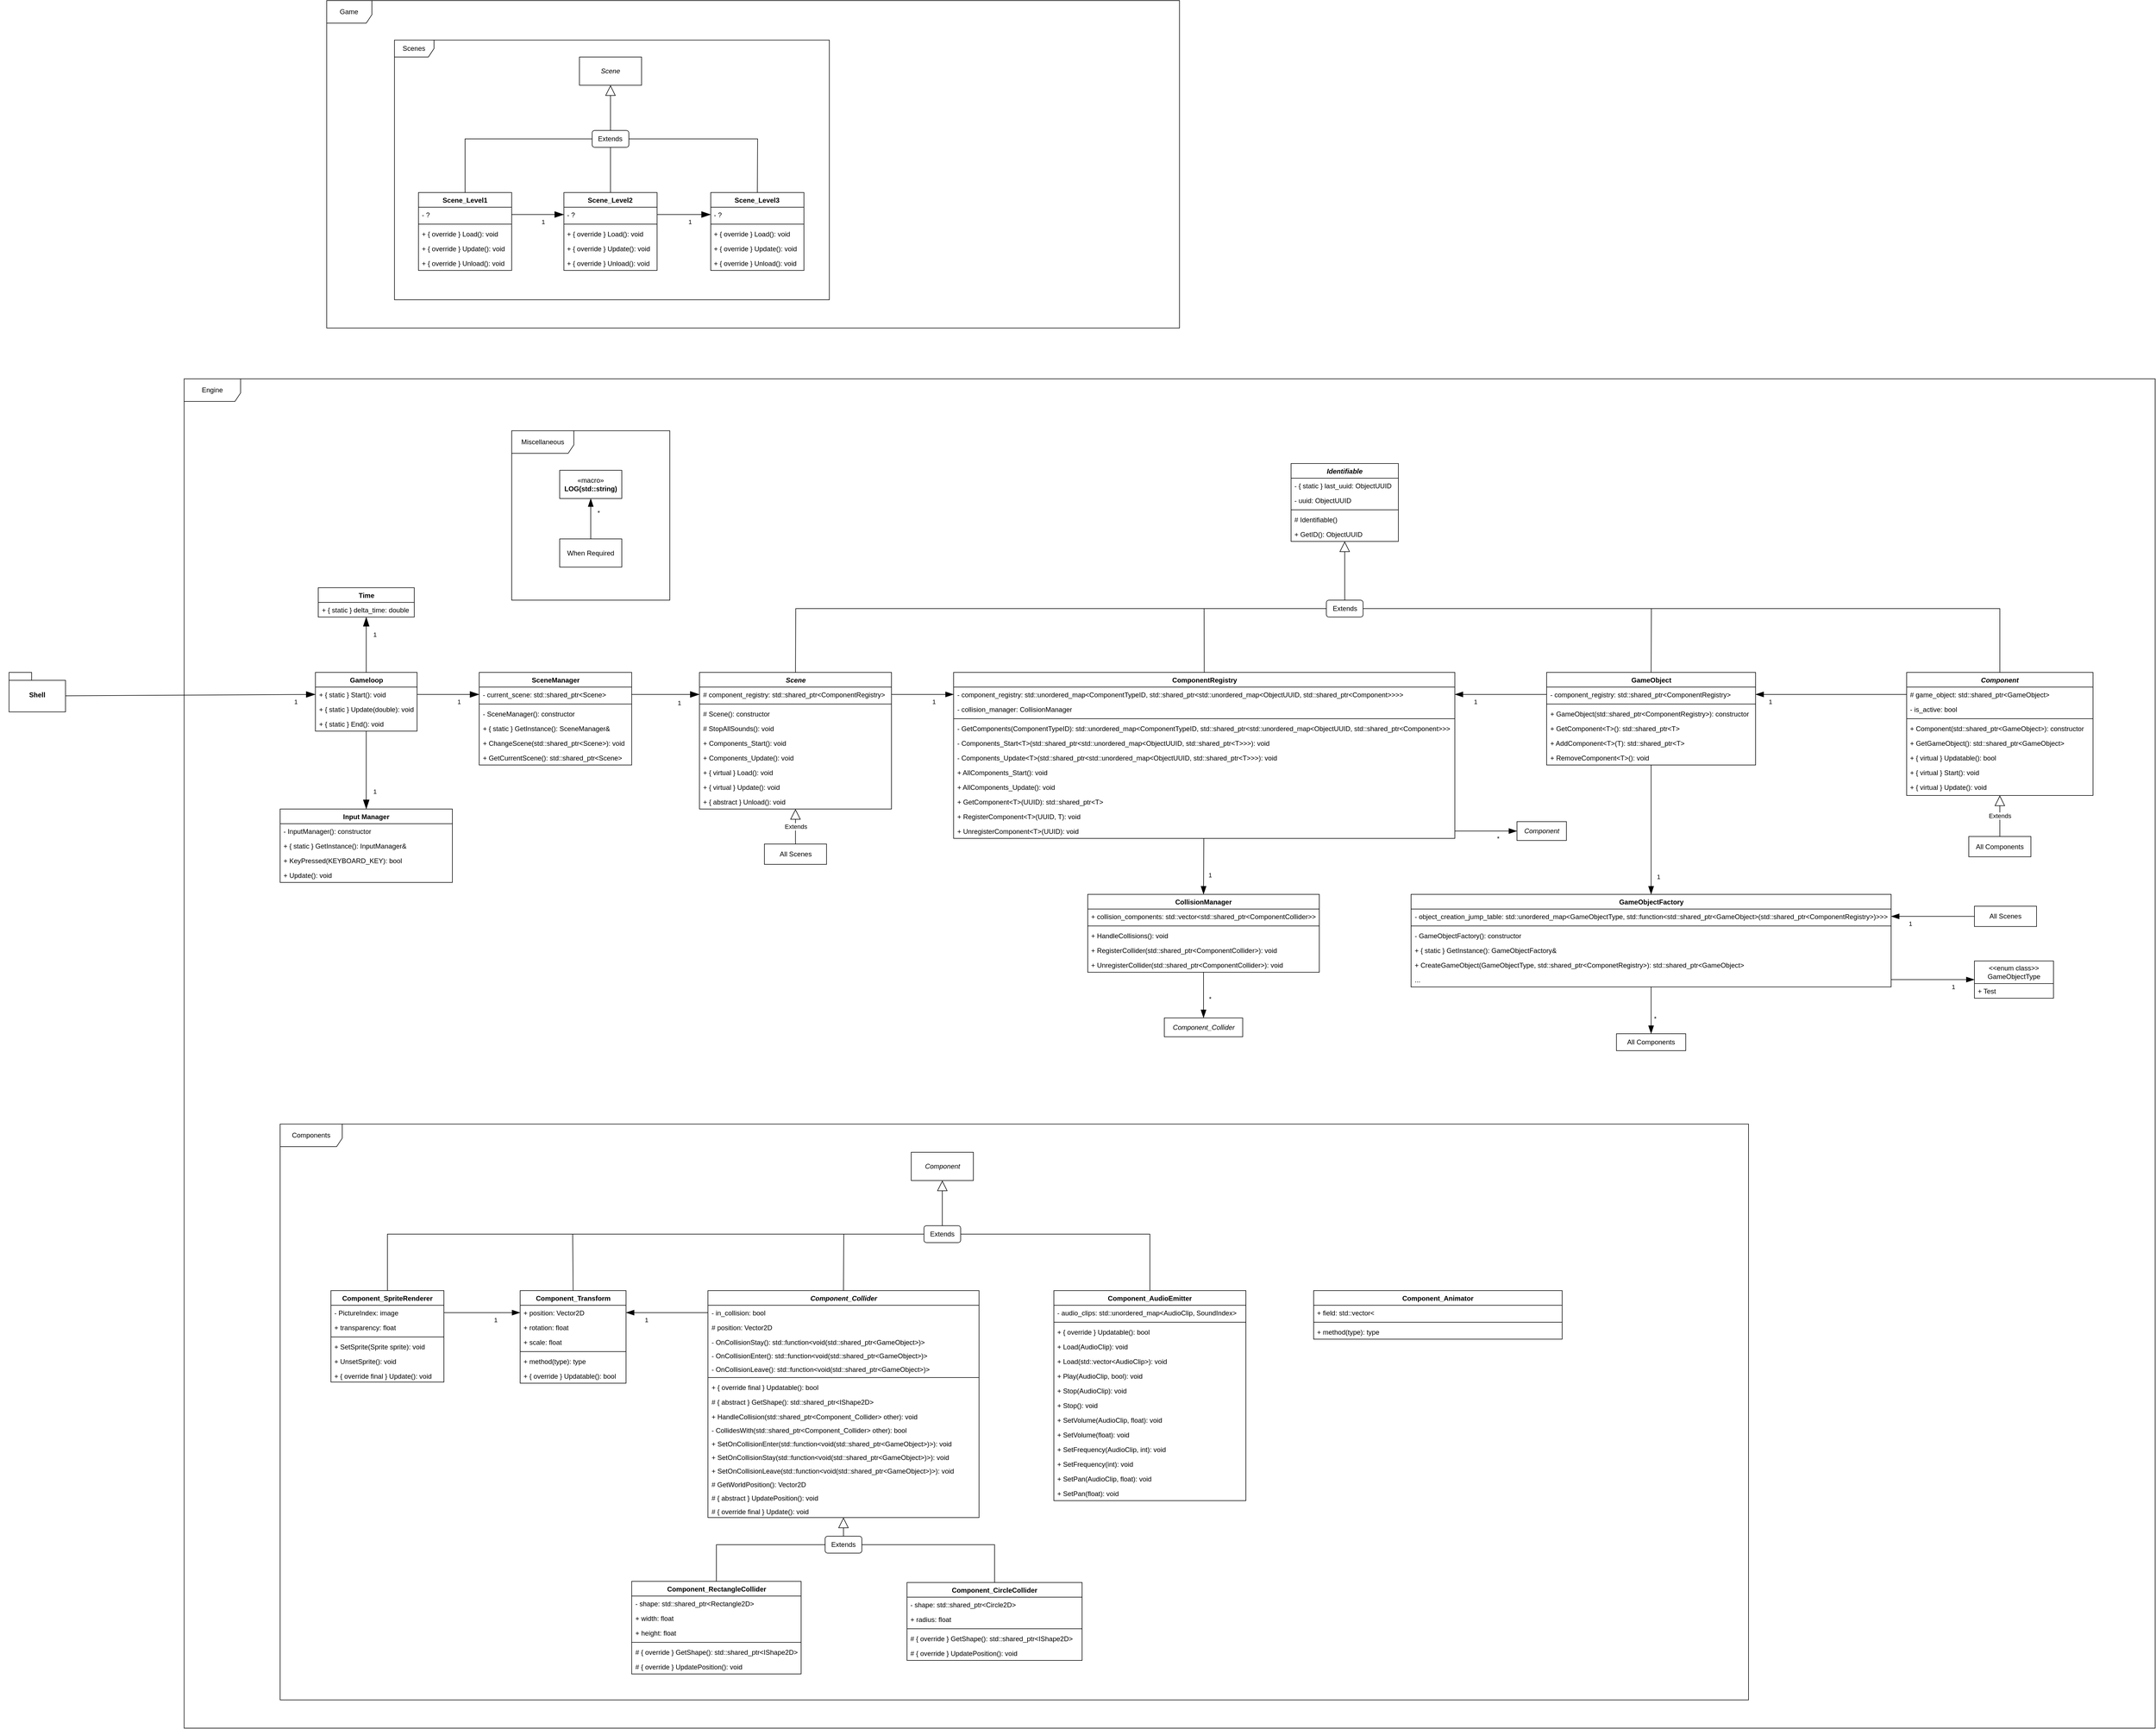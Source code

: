 <mxfile version="21.0.10" type="device"><diagram id="C5RBs43oDa-KdzZeNtuy" name="Page-1"><mxGraphModel dx="2970" dy="3504" grid="1" gridSize="10" guides="1" tooltips="1" connect="1" arrows="1" fold="1" page="1" pageScale="1" pageWidth="827" pageHeight="1169" math="0" shadow="0"><root><mxCell id="WIyWlLk6GJQsqaUBKTNV-0"/><mxCell id="WIyWlLk6GJQsqaUBKTNV-1" parent="WIyWlLk6GJQsqaUBKTNV-0"/><mxCell id="M1MSdD-5XBLC1a_fBFbh-7" value="&lt;i&gt;Component&lt;/i&gt;" style="swimlane;fontStyle=1;align=center;verticalAlign=top;childLayout=stackLayout;horizontal=1;startSize=26;horizontalStack=0;resizeParent=1;resizeParentMax=0;resizeLast=0;collapsible=1;marginBottom=0;whiteSpace=wrap;html=1;" parent="WIyWlLk6GJQsqaUBKTNV-1" vertex="1"><mxGeometry x="2690" y="-610" width="330" height="218" as="geometry"/></mxCell><mxCell id="M1MSdD-5XBLC1a_fBFbh-8" value="# game_object: std::shared_ptr&amp;lt;GameObject&amp;gt;" style="text;strokeColor=none;fillColor=none;align=left;verticalAlign=top;spacingLeft=4;spacingRight=4;overflow=hidden;rotatable=0;points=[[0,0.5],[1,0.5]];portConstraint=eastwest;whiteSpace=wrap;html=1;" parent="M1MSdD-5XBLC1a_fBFbh-7" vertex="1"><mxGeometry y="26" width="330" height="26" as="geometry"/></mxCell><mxCell id="aINS2mB82579GO8eByzE-0" value="- is_active: bool" style="text;strokeColor=none;fillColor=none;align=left;verticalAlign=top;spacingLeft=4;spacingRight=4;overflow=hidden;rotatable=0;points=[[0,0.5],[1,0.5]];portConstraint=eastwest;whiteSpace=wrap;html=1;" parent="M1MSdD-5XBLC1a_fBFbh-7" vertex="1"><mxGeometry y="52" width="330" height="26" as="geometry"/></mxCell><mxCell id="M1MSdD-5XBLC1a_fBFbh-9" value="" style="line;strokeWidth=1;fillColor=none;align=left;verticalAlign=middle;spacingTop=-1;spacingLeft=3;spacingRight=3;rotatable=0;labelPosition=right;points=[];portConstraint=eastwest;strokeColor=inherit;" parent="M1MSdD-5XBLC1a_fBFbh-7" vertex="1"><mxGeometry y="78" width="330" height="8" as="geometry"/></mxCell><mxCell id="M1MSdD-5XBLC1a_fBFbh-10" value="+ Component(std::shared_ptr&amp;lt;GameObject&amp;gt;): constructor" style="text;strokeColor=none;fillColor=none;align=left;verticalAlign=top;spacingLeft=4;spacingRight=4;overflow=hidden;rotatable=0;points=[[0,0.5],[1,0.5]];portConstraint=eastwest;whiteSpace=wrap;html=1;" parent="M1MSdD-5XBLC1a_fBFbh-7" vertex="1"><mxGeometry y="86" width="330" height="26" as="geometry"/></mxCell><mxCell id="M1MSdD-5XBLC1a_fBFbh-123" value="+ GetGameObject(): std::shared_ptr&amp;lt;GameObject&amp;gt;" style="text;strokeColor=none;fillColor=none;align=left;verticalAlign=top;spacingLeft=4;spacingRight=4;overflow=hidden;rotatable=0;points=[[0,0.5],[1,0.5]];portConstraint=eastwest;whiteSpace=wrap;html=1;" parent="M1MSdD-5XBLC1a_fBFbh-7" vertex="1"><mxGeometry y="112" width="330" height="26" as="geometry"/></mxCell><mxCell id="F8VIh5NcbDrvzz-t5l7X-1" value="+ { virtual } Updatable(): bool" style="text;strokeColor=none;fillColor=none;align=left;verticalAlign=top;spacingLeft=4;spacingRight=4;overflow=hidden;rotatable=0;points=[[0,0.5],[1,0.5]];portConstraint=eastwest;whiteSpace=wrap;html=1;" vertex="1" parent="M1MSdD-5XBLC1a_fBFbh-7"><mxGeometry y="138" width="330" height="26" as="geometry"/></mxCell><mxCell id="KMpKYzbZWhltmwKOfllN-35" value="+ { virtual } Start(): void" style="text;strokeColor=none;fillColor=none;align=left;verticalAlign=top;spacingLeft=4;spacingRight=4;overflow=hidden;rotatable=0;points=[[0,0.5],[1,0.5]];portConstraint=eastwest;whiteSpace=wrap;html=1;" parent="M1MSdD-5XBLC1a_fBFbh-7" vertex="1"><mxGeometry y="164" width="330" height="26" as="geometry"/></mxCell><mxCell id="M1MSdD-5XBLC1a_fBFbh-22" value="+ { virtual } Update(): void" style="text;strokeColor=none;fillColor=none;align=left;verticalAlign=top;spacingLeft=4;spacingRight=4;overflow=hidden;rotatable=0;points=[[0,0.5],[1,0.5]];portConstraint=eastwest;whiteSpace=wrap;html=1;" parent="M1MSdD-5XBLC1a_fBFbh-7" vertex="1"><mxGeometry y="190" width="330" height="28" as="geometry"/></mxCell><mxCell id="M1MSdD-5XBLC1a_fBFbh-35" value="&lt;i&gt;Scene&lt;/i&gt;" style="swimlane;fontStyle=1;align=center;verticalAlign=top;childLayout=stackLayout;horizontal=1;startSize=26;horizontalStack=0;resizeParent=1;resizeParentMax=0;resizeLast=0;collapsible=1;marginBottom=0;whiteSpace=wrap;html=1;" parent="WIyWlLk6GJQsqaUBKTNV-1" vertex="1"><mxGeometry x="552.5" y="-610" width="340" height="242" as="geometry"/></mxCell><mxCell id="KMpKYzbZWhltmwKOfllN-28" value="# component_registry: std::shared_ptr&amp;lt;ComponentRegistry&amp;gt;" style="text;strokeColor=none;fillColor=none;align=left;verticalAlign=top;spacingLeft=4;spacingRight=4;overflow=hidden;rotatable=0;points=[[0,0.5],[1,0.5]];portConstraint=eastwest;whiteSpace=wrap;html=1;" parent="M1MSdD-5XBLC1a_fBFbh-35" vertex="1"><mxGeometry y="26" width="340" height="26" as="geometry"/></mxCell><mxCell id="M1MSdD-5XBLC1a_fBFbh-37" value="" style="line;strokeWidth=1;fillColor=none;align=left;verticalAlign=middle;spacingTop=-1;spacingLeft=3;spacingRight=3;rotatable=0;labelPosition=right;points=[];portConstraint=eastwest;strokeColor=inherit;" parent="M1MSdD-5XBLC1a_fBFbh-35" vertex="1"><mxGeometry y="52" width="340" height="8" as="geometry"/></mxCell><mxCell id="M1MSdD-5XBLC1a_fBFbh-38" value="# Scene(): constructor" style="text;strokeColor=none;fillColor=none;align=left;verticalAlign=top;spacingLeft=4;spacingRight=4;overflow=hidden;rotatable=0;points=[[0,0.5],[1,0.5]];portConstraint=eastwest;whiteSpace=wrap;html=1;" parent="M1MSdD-5XBLC1a_fBFbh-35" vertex="1"><mxGeometry y="60" width="340" height="26" as="geometry"/></mxCell><mxCell id="OVnKnol72kGfrmUa5j2k-6" value="# StopAllSounds(): void" style="text;strokeColor=none;fillColor=none;align=left;verticalAlign=top;spacingLeft=4;spacingRight=4;overflow=hidden;rotatable=0;points=[[0,0.5],[1,0.5]];portConstraint=eastwest;whiteSpace=wrap;html=1;" parent="M1MSdD-5XBLC1a_fBFbh-35" vertex="1"><mxGeometry y="86" width="340" height="26" as="geometry"/></mxCell><mxCell id="F8VIh5NcbDrvzz-t5l7X-29" value="+ Components_Start(): void" style="text;strokeColor=none;fillColor=none;align=left;verticalAlign=top;spacingLeft=4;spacingRight=4;overflow=hidden;rotatable=0;points=[[0,0.5],[1,0.5]];portConstraint=eastwest;whiteSpace=wrap;html=1;" vertex="1" parent="M1MSdD-5XBLC1a_fBFbh-35"><mxGeometry y="112" width="340" height="26" as="geometry"/></mxCell><mxCell id="F8VIh5NcbDrvzz-t5l7X-30" value="+ Components_Update(): void" style="text;strokeColor=none;fillColor=none;align=left;verticalAlign=top;spacingLeft=4;spacingRight=4;overflow=hidden;rotatable=0;points=[[0,0.5],[1,0.5]];portConstraint=eastwest;whiteSpace=wrap;html=1;" vertex="1" parent="M1MSdD-5XBLC1a_fBFbh-35"><mxGeometry y="138" width="340" height="26" as="geometry"/></mxCell><mxCell id="KMpKYzbZWhltmwKOfllN-43" value="+ { virtual } Load(): void" style="text;strokeColor=none;fillColor=none;align=left;verticalAlign=top;spacingLeft=4;spacingRight=4;overflow=hidden;rotatable=0;points=[[0,0.5],[1,0.5]];portConstraint=eastwest;whiteSpace=wrap;html=1;" parent="M1MSdD-5XBLC1a_fBFbh-35" vertex="1"><mxGeometry y="164" width="340" height="26" as="geometry"/></mxCell><mxCell id="M1MSdD-5XBLC1a_fBFbh-42" value="+ { virtual }&amp;nbsp;Update(): void" style="text;strokeColor=none;fillColor=none;align=left;verticalAlign=top;spacingLeft=4;spacingRight=4;overflow=hidden;rotatable=0;points=[[0,0.5],[1,0.5]];portConstraint=eastwest;whiteSpace=wrap;html=1;" parent="M1MSdD-5XBLC1a_fBFbh-35" vertex="1"><mxGeometry y="190" width="340" height="26" as="geometry"/></mxCell><mxCell id="M1MSdD-5XBLC1a_fBFbh-43" value="+ { abstract }&amp;nbsp;Unload(): void" style="text;strokeColor=none;fillColor=none;align=left;verticalAlign=top;spacingLeft=4;spacingRight=4;overflow=hidden;rotatable=0;points=[[0,0.5],[1,0.5]];portConstraint=eastwest;whiteSpace=wrap;html=1;" parent="M1MSdD-5XBLC1a_fBFbh-35" vertex="1"><mxGeometry y="216" width="340" height="26" as="geometry"/></mxCell><mxCell id="M1MSdD-5XBLC1a_fBFbh-49" value="Scene_Level1" style="swimlane;fontStyle=1;align=center;verticalAlign=top;childLayout=stackLayout;horizontal=1;startSize=26;horizontalStack=0;resizeParent=1;resizeParentMax=0;resizeLast=0;collapsible=1;marginBottom=0;whiteSpace=wrap;html=1;" parent="WIyWlLk6GJQsqaUBKTNV-1" vertex="1"><mxGeometry x="54.97" y="-1460" width="165" height="138" as="geometry"/></mxCell><mxCell id="M1MSdD-5XBLC1a_fBFbh-50" value="- ?" style="text;strokeColor=none;fillColor=none;align=left;verticalAlign=top;spacingLeft=4;spacingRight=4;overflow=hidden;rotatable=0;points=[[0,0.5],[1,0.5]];portConstraint=eastwest;whiteSpace=wrap;html=1;" parent="M1MSdD-5XBLC1a_fBFbh-49" vertex="1"><mxGeometry y="26" width="165" height="26" as="geometry"/></mxCell><mxCell id="M1MSdD-5XBLC1a_fBFbh-51" value="" style="line;strokeWidth=1;fillColor=none;align=left;verticalAlign=middle;spacingTop=-1;spacingLeft=3;spacingRight=3;rotatable=0;labelPosition=right;points=[];portConstraint=eastwest;strokeColor=inherit;" parent="M1MSdD-5XBLC1a_fBFbh-49" vertex="1"><mxGeometry y="52" width="165" height="8" as="geometry"/></mxCell><mxCell id="M1MSdD-5XBLC1a_fBFbh-52" value="+ { override }&amp;nbsp;Load(): void" style="text;strokeColor=none;fillColor=none;align=left;verticalAlign=top;spacingLeft=4;spacingRight=4;overflow=hidden;rotatable=0;points=[[0,0.5],[1,0.5]];portConstraint=eastwest;whiteSpace=wrap;html=1;" parent="M1MSdD-5XBLC1a_fBFbh-49" vertex="1"><mxGeometry y="60" width="165" height="26" as="geometry"/></mxCell><mxCell id="M1MSdD-5XBLC1a_fBFbh-53" value="+ { override }&amp;nbsp;Update(): void" style="text;strokeColor=none;fillColor=none;align=left;verticalAlign=top;spacingLeft=4;spacingRight=4;overflow=hidden;rotatable=0;points=[[0,0.5],[1,0.5]];portConstraint=eastwest;whiteSpace=wrap;html=1;" parent="M1MSdD-5XBLC1a_fBFbh-49" vertex="1"><mxGeometry y="86" width="165" height="26" as="geometry"/></mxCell><mxCell id="M1MSdD-5XBLC1a_fBFbh-54" value="+ { override } Unload(): void" style="text;strokeColor=none;fillColor=none;align=left;verticalAlign=top;spacingLeft=4;spacingRight=4;overflow=hidden;rotatable=0;points=[[0,0.5],[1,0.5]];portConstraint=eastwest;whiteSpace=wrap;html=1;" parent="M1MSdD-5XBLC1a_fBFbh-49" vertex="1"><mxGeometry y="112" width="165" height="26" as="geometry"/></mxCell><mxCell id="M1MSdD-5XBLC1a_fBFbh-132" value="&lt;i&gt;Identifiable&lt;/i&gt;" style="swimlane;fontStyle=1;align=center;verticalAlign=top;childLayout=stackLayout;horizontal=1;startSize=26;horizontalStack=0;resizeParent=1;resizeParentMax=0;resizeLast=0;collapsible=1;marginBottom=0;whiteSpace=wrap;html=1;" parent="WIyWlLk6GJQsqaUBKTNV-1" vertex="1"><mxGeometry x="1600" y="-980" width="190" height="138" as="geometry"/></mxCell><mxCell id="M1MSdD-5XBLC1a_fBFbh-30" value="- { static } last_uuid: ObjectUUID" style="text;strokeColor=none;fillColor=none;align=left;verticalAlign=top;spacingLeft=4;spacingRight=4;overflow=hidden;rotatable=0;points=[[0,0.5],[1,0.5]];portConstraint=eastwest;whiteSpace=wrap;html=1;" parent="M1MSdD-5XBLC1a_fBFbh-132" vertex="1"><mxGeometry y="26" width="190" height="26" as="geometry"/></mxCell><mxCell id="M1MSdD-5XBLC1a_fBFbh-133" value="- uuid: ObjectUUID" style="text;strokeColor=none;fillColor=none;align=left;verticalAlign=top;spacingLeft=4;spacingRight=4;overflow=hidden;rotatable=0;points=[[0,0.5],[1,0.5]];portConstraint=eastwest;whiteSpace=wrap;html=1;" parent="M1MSdD-5XBLC1a_fBFbh-132" vertex="1"><mxGeometry y="52" width="190" height="26" as="geometry"/></mxCell><mxCell id="M1MSdD-5XBLC1a_fBFbh-134" value="" style="line;strokeWidth=1;fillColor=none;align=left;verticalAlign=middle;spacingTop=-1;spacingLeft=3;spacingRight=3;rotatable=0;labelPosition=right;points=[];portConstraint=eastwest;strokeColor=inherit;" parent="M1MSdD-5XBLC1a_fBFbh-132" vertex="1"><mxGeometry y="78" width="190" height="8" as="geometry"/></mxCell><mxCell id="M1MSdD-5XBLC1a_fBFbh-135" value="# Identifiable()" style="text;strokeColor=none;fillColor=none;align=left;verticalAlign=top;spacingLeft=4;spacingRight=4;overflow=hidden;rotatable=0;points=[[0,0.5],[1,0.5]];portConstraint=eastwest;whiteSpace=wrap;html=1;" parent="M1MSdD-5XBLC1a_fBFbh-132" vertex="1"><mxGeometry y="86" width="190" height="26" as="geometry"/></mxCell><mxCell id="KMpKYzbZWhltmwKOfllN-19" value="+ GetID(): ObjectUUID" style="text;strokeColor=none;fillColor=none;align=left;verticalAlign=top;spacingLeft=4;spacingRight=4;overflow=hidden;rotatable=0;points=[[0,0.5],[1,0.5]];portConstraint=eastwest;whiteSpace=wrap;html=1;" parent="M1MSdD-5XBLC1a_fBFbh-132" vertex="1"><mxGeometry y="112" width="190" height="26" as="geometry"/></mxCell><mxCell id="M1MSdD-5XBLC1a_fBFbh-141" value="GameObjectFactory" style="swimlane;fontStyle=1;align=center;verticalAlign=top;childLayout=stackLayout;horizontal=1;startSize=26;horizontalStack=0;resizeParent=1;resizeParentMax=0;resizeLast=0;collapsible=1;marginBottom=0;whiteSpace=wrap;html=1;" parent="WIyWlLk6GJQsqaUBKTNV-1" vertex="1"><mxGeometry x="1812.5" y="-216.88" width="850" height="164" as="geometry"/></mxCell><mxCell id="M1MSdD-5XBLC1a_fBFbh-142" value="- object_creation_jump_table: std::unordered_map&amp;lt;GameObjectType, std::function&amp;lt;std::shared_ptr&amp;lt;GameObject&amp;gt;(std::shared_ptr&amp;lt;ComponentRegistry&amp;gt;)&amp;gt;&amp;gt;&amp;gt;" style="text;strokeColor=none;fillColor=none;align=left;verticalAlign=top;spacingLeft=4;spacingRight=4;overflow=hidden;rotatable=0;points=[[0,0.5],[1,0.5]];portConstraint=eastwest;whiteSpace=wrap;html=1;" parent="M1MSdD-5XBLC1a_fBFbh-141" vertex="1"><mxGeometry y="26" width="850" height="26" as="geometry"/></mxCell><mxCell id="M1MSdD-5XBLC1a_fBFbh-143" value="" style="line;strokeWidth=1;fillColor=none;align=left;verticalAlign=middle;spacingTop=-1;spacingLeft=3;spacingRight=3;rotatable=0;labelPosition=right;points=[];portConstraint=eastwest;strokeColor=inherit;" parent="M1MSdD-5XBLC1a_fBFbh-141" vertex="1"><mxGeometry y="52" width="850" height="8" as="geometry"/></mxCell><mxCell id="M1MSdD-5XBLC1a_fBFbh-144" value="- GameObjectFactory(): constructor" style="text;strokeColor=none;fillColor=none;align=left;verticalAlign=top;spacingLeft=4;spacingRight=4;overflow=hidden;rotatable=0;points=[[0,0.5],[1,0.5]];portConstraint=eastwest;whiteSpace=wrap;html=1;" parent="M1MSdD-5XBLC1a_fBFbh-141" vertex="1"><mxGeometry y="60" width="850" height="26" as="geometry"/></mxCell><mxCell id="tBnS8gJTHhUAaLSSompM-2" value="+ { static } GetInstance(): GameObjectFactory&amp;amp;" style="text;strokeColor=none;fillColor=none;align=left;verticalAlign=top;spacingLeft=4;spacingRight=4;overflow=hidden;rotatable=0;points=[[0,0.5],[1,0.5]];portConstraint=eastwest;whiteSpace=wrap;html=1;" parent="M1MSdD-5XBLC1a_fBFbh-141" vertex="1"><mxGeometry y="86" width="850" height="26" as="geometry"/></mxCell><mxCell id="tBnS8gJTHhUAaLSSompM-3" value="+ CreateGameObject(GameObjectType, std::shared_ptr&amp;lt;ComponetRegistry&amp;gt;): std::shared_ptr&amp;lt;GameObject&amp;gt;" style="text;strokeColor=none;fillColor=none;align=left;verticalAlign=top;spacingLeft=4;spacingRight=4;overflow=hidden;rotatable=0;points=[[0,0.5],[1,0.5]];portConstraint=eastwest;whiteSpace=wrap;html=1;" parent="M1MSdD-5XBLC1a_fBFbh-141" vertex="1"><mxGeometry y="112" width="850" height="26" as="geometry"/></mxCell><mxCell id="tBnS8gJTHhUAaLSSompM-84" value="..." style="text;strokeColor=none;fillColor=none;align=left;verticalAlign=top;spacingLeft=4;spacingRight=4;overflow=hidden;rotatable=0;points=[[0,0.5],[1,0.5]];portConstraint=eastwest;whiteSpace=wrap;html=1;" parent="M1MSdD-5XBLC1a_fBFbh-141" vertex="1"><mxGeometry y="138" width="850" height="26" as="geometry"/></mxCell><mxCell id="M1MSdD-5XBLC1a_fBFbh-146" value="&amp;lt;&amp;lt;enum class&amp;gt;&amp;gt;&lt;br&gt;GameObjectType" style="swimlane;fontStyle=0;childLayout=stackLayout;horizontal=1;startSize=40;fillColor=none;horizontalStack=0;resizeParent=1;resizeParentMax=0;resizeLast=0;collapsible=1;marginBottom=0;whiteSpace=wrap;html=1;" parent="WIyWlLk6GJQsqaUBKTNV-1" vertex="1"><mxGeometry x="2810" y="-98.88" width="140" height="66" as="geometry"/></mxCell><mxCell id="M1MSdD-5XBLC1a_fBFbh-147" value="+ Test" style="text;strokeColor=none;fillColor=none;align=left;verticalAlign=top;spacingLeft=4;spacingRight=4;overflow=hidden;rotatable=0;points=[[0,0.5],[1,0.5]];portConstraint=eastwest;whiteSpace=wrap;html=1;" parent="M1MSdD-5XBLC1a_fBFbh-146" vertex="1"><mxGeometry y="40" width="140" height="26" as="geometry"/></mxCell><mxCell id="M1MSdD-5XBLC1a_fBFbh-150" value="" style="endArrow=blockThin;html=1;endSize=12;startArrow=none;startSize=14;startFill=0;rounded=0;endFill=1;exitX=1;exitY=0.5;exitDx=0;exitDy=0;entryX=0;entryY=0.5;entryDx=0;entryDy=0;" parent="WIyWlLk6GJQsqaUBKTNV-1" source="tBnS8gJTHhUAaLSSompM-84" target="M1MSdD-5XBLC1a_fBFbh-146" edge="1"><mxGeometry x="0.125" y="-10" relative="1" as="geometry"><mxPoint x="2218.91" y="67.12" as="sourcePoint"/><mxPoint x="1415.41" y="79.12" as="targetPoint"/><mxPoint as="offset"/></mxGeometry></mxCell><mxCell id="M1MSdD-5XBLC1a_fBFbh-152" value="1" style="edgeLabel;resizable=0;html=1;align=right;verticalAlign=top;" parent="M1MSdD-5XBLC1a_fBFbh-150" connectable="0" vertex="1"><mxGeometry x="1" relative="1" as="geometry"><mxPoint x="-34" as="offset"/></mxGeometry></mxCell><mxCell id="M1MSdD-5XBLC1a_fBFbh-157" value="" style="endArrow=blockThin;html=1;endSize=12;startArrow=none;startSize=14;startFill=0;rounded=0;endFill=1;entryX=0.5;entryY=0;entryDx=0;entryDy=0;" parent="WIyWlLk6GJQsqaUBKTNV-1" source="M1MSdD-5XBLC1a_fBFbh-141" target="Dls-eGzetItIZ1qPlxtJ-0" edge="1"><mxGeometry x="0.125" y="-10" relative="1" as="geometry"><mxPoint x="2487.41" y="67.12" as="sourcePoint"/><mxPoint x="2270" y="87.12" as="targetPoint"/><mxPoint as="offset"/></mxGeometry></mxCell><mxCell id="M1MSdD-5XBLC1a_fBFbh-159" value="*" style="edgeLabel;resizable=0;html=1;align=right;verticalAlign=top;" parent="M1MSdD-5XBLC1a_fBFbh-157" connectable="0" vertex="1"><mxGeometry x="1" relative="1" as="geometry"><mxPoint x="10" y="-40" as="offset"/></mxGeometry></mxCell><mxCell id="KMpKYzbZWhltmwKOfllN-4" value="GameObject" style="swimlane;fontStyle=1;align=center;verticalAlign=top;childLayout=stackLayout;horizontal=1;startSize=26;horizontalStack=0;resizeParent=1;resizeParentMax=0;resizeLast=0;collapsible=1;marginBottom=0;whiteSpace=wrap;html=1;" parent="WIyWlLk6GJQsqaUBKTNV-1" vertex="1"><mxGeometry x="2052.5" y="-610" width="370" height="164" as="geometry"/></mxCell><mxCell id="KMpKYzbZWhltmwKOfllN-5" value="- component_registry: std::shared_ptr&amp;lt;ComponentRegistry&amp;gt;" style="text;strokeColor=none;fillColor=none;align=left;verticalAlign=top;spacingLeft=4;spacingRight=4;overflow=hidden;rotatable=0;points=[[0,0.5],[1,0.5]];portConstraint=eastwest;whiteSpace=wrap;html=1;" parent="KMpKYzbZWhltmwKOfllN-4" vertex="1"><mxGeometry y="26" width="370" height="26" as="geometry"/></mxCell><mxCell id="KMpKYzbZWhltmwKOfllN-6" value="" style="line;strokeWidth=1;fillColor=none;align=left;verticalAlign=middle;spacingTop=-1;spacingLeft=3;spacingRight=3;rotatable=0;labelPosition=right;points=[];portConstraint=eastwest;strokeColor=inherit;" parent="KMpKYzbZWhltmwKOfllN-4" vertex="1"><mxGeometry y="52" width="370" height="8" as="geometry"/></mxCell><mxCell id="KMpKYzbZWhltmwKOfllN-37" value="+ GameObject(std::shared_ptr&amp;lt;ComponentRegistry&amp;gt;): constructor" style="text;strokeColor=none;fillColor=none;align=left;verticalAlign=top;spacingLeft=4;spacingRight=4;overflow=hidden;rotatable=0;points=[[0,0.5],[1,0.5]];portConstraint=eastwest;whiteSpace=wrap;html=1;" parent="KMpKYzbZWhltmwKOfllN-4" vertex="1"><mxGeometry y="60" width="370" height="26" as="geometry"/></mxCell><mxCell id="KMpKYzbZWhltmwKOfllN-7" value="+ GetComponent&amp;lt;T&amp;gt;(): std::shared_ptr&amp;lt;T&amp;gt;" style="text;strokeColor=none;fillColor=none;align=left;verticalAlign=top;spacingLeft=4;spacingRight=4;overflow=hidden;rotatable=0;points=[[0,0.5],[1,0.5]];portConstraint=eastwest;whiteSpace=wrap;html=1;" parent="KMpKYzbZWhltmwKOfllN-4" vertex="1"><mxGeometry y="86" width="370" height="26" as="geometry"/></mxCell><mxCell id="KMpKYzbZWhltmwKOfllN-31" value="+ AddComponent&amp;lt;T&amp;gt;(T): std::shared_ptr&amp;lt;T&amp;gt;" style="text;strokeColor=none;fillColor=none;align=left;verticalAlign=top;spacingLeft=4;spacingRight=4;overflow=hidden;rotatable=0;points=[[0,0.5],[1,0.5]];portConstraint=eastwest;whiteSpace=wrap;html=1;" parent="KMpKYzbZWhltmwKOfllN-4" vertex="1"><mxGeometry y="112" width="370" height="26" as="geometry"/></mxCell><mxCell id="KMpKYzbZWhltmwKOfllN-32" value="+ RemoveComponent&amp;lt;T&amp;gt;(): void" style="text;strokeColor=none;fillColor=none;align=left;verticalAlign=top;spacingLeft=4;spacingRight=4;overflow=hidden;rotatable=0;points=[[0,0.5],[1,0.5]];portConstraint=eastwest;whiteSpace=wrap;html=1;" parent="KMpKYzbZWhltmwKOfllN-4" vertex="1"><mxGeometry y="138" width="370" height="26" as="geometry"/></mxCell><mxCell id="KMpKYzbZWhltmwKOfllN-14" value="ComponentRegistry" style="swimlane;fontStyle=1;align=center;verticalAlign=top;childLayout=stackLayout;horizontal=1;startSize=26;horizontalStack=0;resizeParent=1;resizeParentMax=0;resizeLast=0;collapsible=1;marginBottom=0;whiteSpace=wrap;html=1;" parent="WIyWlLk6GJQsqaUBKTNV-1" vertex="1"><mxGeometry x="1002.5" y="-610" width="887.5" height="294" as="geometry"/></mxCell><mxCell id="KMpKYzbZWhltmwKOfllN-15" value="- component_registry: std::unordered_map&amp;lt;ComponentTypeID, std::shared_ptr&amp;lt;std::unordered_map&amp;lt;ObjectUUID, std::shared_ptr&amp;lt;Component&amp;gt;&amp;gt;&amp;gt;&amp;gt;" style="text;strokeColor=none;fillColor=none;align=left;verticalAlign=top;spacingLeft=4;spacingRight=4;overflow=hidden;rotatable=0;points=[[0,0.5],[1,0.5]];portConstraint=eastwest;whiteSpace=wrap;html=1;" parent="KMpKYzbZWhltmwKOfllN-14" vertex="1"><mxGeometry y="26" width="887.5" height="26" as="geometry"/></mxCell><mxCell id="F8VIh5NcbDrvzz-t5l7X-10" value="- collision_manager: CollisionManager" style="text;strokeColor=none;fillColor=none;align=left;verticalAlign=top;spacingLeft=4;spacingRight=4;overflow=hidden;rotatable=0;points=[[0,0.5],[1,0.5]];portConstraint=eastwest;whiteSpace=wrap;html=1;" vertex="1" parent="KMpKYzbZWhltmwKOfllN-14"><mxGeometry y="52" width="887.5" height="26" as="geometry"/></mxCell><mxCell id="KMpKYzbZWhltmwKOfllN-16" value="" style="line;strokeWidth=1;fillColor=none;align=left;verticalAlign=middle;spacingTop=-1;spacingLeft=3;spacingRight=3;rotatable=0;labelPosition=right;points=[];portConstraint=eastwest;strokeColor=inherit;" parent="KMpKYzbZWhltmwKOfllN-14" vertex="1"><mxGeometry y="78" width="887.5" height="8" as="geometry"/></mxCell><mxCell id="tBnS8gJTHhUAaLSSompM-48" value="- GetComponents(ComponentTypeID): std::unordered_map&amp;lt;ComponentTypeID, std::shared_ptr&amp;lt;std::unordered_map&amp;lt;ObjectUUID, std::shared_ptr&amp;lt;Component&amp;gt;&amp;gt;&amp;gt;" style="text;strokeColor=none;fillColor=none;align=left;verticalAlign=top;spacingLeft=4;spacingRight=4;overflow=hidden;rotatable=0;points=[[0,0.5],[1,0.5]];portConstraint=eastwest;whiteSpace=wrap;html=1;" parent="KMpKYzbZWhltmwKOfllN-14" vertex="1"><mxGeometry y="86" width="887.5" height="26" as="geometry"/></mxCell><mxCell id="F8VIh5NcbDrvzz-t5l7X-0" value="- Components_Start&amp;lt;T&amp;gt;(std::shared_ptr&amp;lt;std::unordered_map&amp;lt;ObjectUUID, std::shared_ptr&amp;lt;T&amp;gt;&amp;gt;&amp;gt;): void" style="text;strokeColor=none;fillColor=none;align=left;verticalAlign=top;spacingLeft=4;spacingRight=4;overflow=hidden;rotatable=0;points=[[0,0.5],[1,0.5]];portConstraint=eastwest;whiteSpace=wrap;html=1;" vertex="1" parent="KMpKYzbZWhltmwKOfllN-14"><mxGeometry y="112" width="887.5" height="26" as="geometry"/></mxCell><mxCell id="tBnS8gJTHhUAaLSSompM-50" value="- Components_Update&amp;lt;T&amp;gt;(std::shared_ptr&amp;lt;std::unordered_map&amp;lt;ObjectUUID, std::shared_ptr&amp;lt;T&amp;gt;&amp;gt;&amp;gt;): void" style="text;strokeColor=none;fillColor=none;align=left;verticalAlign=top;spacingLeft=4;spacingRight=4;overflow=hidden;rotatable=0;points=[[0,0.5],[1,0.5]];portConstraint=eastwest;whiteSpace=wrap;html=1;" parent="KMpKYzbZWhltmwKOfllN-14" vertex="1"><mxGeometry y="138" width="887.5" height="26" as="geometry"/></mxCell><mxCell id="tBnS8gJTHhUAaLSSompM-47" value="+ AllComponents_Start(): void" style="text;strokeColor=none;fillColor=none;align=left;verticalAlign=top;spacingLeft=4;spacingRight=4;overflow=hidden;rotatable=0;points=[[0,0.5],[1,0.5]];portConstraint=eastwest;whiteSpace=wrap;html=1;" parent="KMpKYzbZWhltmwKOfllN-14" vertex="1"><mxGeometry y="164" width="887.5" height="26" as="geometry"/></mxCell><mxCell id="tBnS8gJTHhUAaLSSompM-49" value="+ AllComponents_Update(): void" style="text;strokeColor=none;fillColor=none;align=left;verticalAlign=top;spacingLeft=4;spacingRight=4;overflow=hidden;rotatable=0;points=[[0,0.5],[1,0.5]];portConstraint=eastwest;whiteSpace=wrap;html=1;" parent="KMpKYzbZWhltmwKOfllN-14" vertex="1"><mxGeometry y="190" width="887.5" height="26" as="geometry"/></mxCell><mxCell id="KMpKYzbZWhltmwKOfllN-17" value="+ GetComponent&amp;lt;T&amp;gt;(UUID): std::shared_ptr&amp;lt;T&amp;gt;" style="text;strokeColor=none;fillColor=none;align=left;verticalAlign=top;spacingLeft=4;spacingRight=4;overflow=hidden;rotatable=0;points=[[0,0.5],[1,0.5]];portConstraint=eastwest;whiteSpace=wrap;html=1;" parent="KMpKYzbZWhltmwKOfllN-14" vertex="1"><mxGeometry y="216" width="887.5" height="26" as="geometry"/></mxCell><mxCell id="KMpKYzbZWhltmwKOfllN-33" value="+ RegisterComponent&amp;lt;T&amp;gt;(UUID, T): void" style="text;strokeColor=none;fillColor=none;align=left;verticalAlign=top;spacingLeft=4;spacingRight=4;overflow=hidden;rotatable=0;points=[[0,0.5],[1,0.5]];portConstraint=eastwest;whiteSpace=wrap;html=1;" parent="KMpKYzbZWhltmwKOfllN-14" vertex="1"><mxGeometry y="242" width="887.5" height="26" as="geometry"/></mxCell><mxCell id="KMpKYzbZWhltmwKOfllN-34" value="+ UnregisterComponent&amp;lt;T&amp;gt;(UUID): void" style="text;strokeColor=none;fillColor=none;align=left;verticalAlign=top;spacingLeft=4;spacingRight=4;overflow=hidden;rotatable=0;points=[[0,0.5],[1,0.5]];portConstraint=eastwest;whiteSpace=wrap;html=1;" parent="KMpKYzbZWhltmwKOfllN-14" vertex="1"><mxGeometry y="268" width="887.5" height="26" as="geometry"/></mxCell><mxCell id="KMpKYzbZWhltmwKOfllN-20" value="" style="endArrow=blockThin;html=1;endSize=12;startArrow=none;startSize=14;startFill=0;rounded=0;endFill=1;exitX=0;exitY=0.5;exitDx=0;exitDy=0;entryX=1;entryY=0.5;entryDx=0;entryDy=0;" parent="WIyWlLk6GJQsqaUBKTNV-1" source="KMpKYzbZWhltmwKOfllN-5" target="KMpKYzbZWhltmwKOfllN-15" edge="1"><mxGeometry x="0.125" y="-10" relative="1" as="geometry"><mxPoint x="991.91" y="-170" as="sourcePoint"/><mxPoint x="991.91" y="-270" as="targetPoint"/><mxPoint as="offset"/></mxGeometry></mxCell><mxCell id="KMpKYzbZWhltmwKOfllN-21" value="1" style="edgeLabel;resizable=0;html=1;align=right;verticalAlign=top;" parent="KMpKYzbZWhltmwKOfllN-20" connectable="0" vertex="1"><mxGeometry x="1" relative="1" as="geometry"><mxPoint x="40" as="offset"/></mxGeometry></mxCell><mxCell id="KMpKYzbZWhltmwKOfllN-29" value="" style="endArrow=blockThin;html=1;endSize=12;startArrow=none;startSize=14;startFill=0;rounded=0;endFill=1;exitX=1;exitY=0.5;exitDx=0;exitDy=0;entryX=0;entryY=0.5;entryDx=0;entryDy=0;" parent="WIyWlLk6GJQsqaUBKTNV-1" source="KMpKYzbZWhltmwKOfllN-28" target="KMpKYzbZWhltmwKOfllN-15" edge="1"><mxGeometry x="0.125" y="-10" relative="1" as="geometry"><mxPoint x="1342.5" y="-130" as="sourcePoint"/><mxPoint x="1292.5" y="-306" as="targetPoint"/><mxPoint as="offset"/></mxGeometry></mxCell><mxCell id="KMpKYzbZWhltmwKOfllN-30" value="1" style="edgeLabel;resizable=0;html=1;align=right;verticalAlign=top;" parent="KMpKYzbZWhltmwKOfllN-29" connectable="0" vertex="1"><mxGeometry x="1" relative="1" as="geometry"><mxPoint x="-31" as="offset"/></mxGeometry></mxCell><mxCell id="tBnS8gJTHhUAaLSSompM-9" value="" style="endArrow=blockThin;html=1;endSize=12;startArrow=none;startSize=14;startFill=0;rounded=0;endFill=1;exitX=0;exitY=0.5;exitDx=0;exitDy=0;entryX=1;entryY=0.5;entryDx=0;entryDy=0;" parent="WIyWlLk6GJQsqaUBKTNV-1" source="ChDK3uv7QOIiksjjmPV_-54" target="M1MSdD-5XBLC1a_fBFbh-142" edge="1"><mxGeometry x="0.125" y="-10" relative="1" as="geometry"><mxPoint x="1725" y="-177.88" as="sourcePoint"/><mxPoint x="2688.91" y="99.12" as="targetPoint"/><mxPoint as="offset"/><Array as="points"/></mxGeometry></mxCell><mxCell id="tBnS8gJTHhUAaLSSompM-10" value="1" style="edgeLabel;resizable=0;html=1;align=right;verticalAlign=top;" parent="tBnS8gJTHhUAaLSSompM-9" connectable="0" vertex="1"><mxGeometry x="1" relative="1" as="geometry"><mxPoint x="38" as="offset"/></mxGeometry></mxCell><mxCell id="tBnS8gJTHhUAaLSSompM-14" value="SceneManager" style="swimlane;fontStyle=1;align=center;verticalAlign=top;childLayout=stackLayout;horizontal=1;startSize=26;horizontalStack=0;resizeParent=1;resizeParentMax=0;resizeLast=0;collapsible=1;marginBottom=0;whiteSpace=wrap;html=1;" parent="WIyWlLk6GJQsqaUBKTNV-1" vertex="1"><mxGeometry x="162.5" y="-610" width="270" height="164" as="geometry"/></mxCell><mxCell id="tBnS8gJTHhUAaLSSompM-15" value="- current_scene: std::shared_ptr&amp;lt;Scene&amp;gt;" style="text;strokeColor=none;fillColor=none;align=left;verticalAlign=top;spacingLeft=4;spacingRight=4;overflow=hidden;rotatable=0;points=[[0,0.5],[1,0.5]];portConstraint=eastwest;whiteSpace=wrap;html=1;" parent="tBnS8gJTHhUAaLSSompM-14" vertex="1"><mxGeometry y="26" width="270" height="26" as="geometry"/></mxCell><mxCell id="tBnS8gJTHhUAaLSSompM-16" value="" style="line;strokeWidth=1;fillColor=none;align=left;verticalAlign=middle;spacingTop=-1;spacingLeft=3;spacingRight=3;rotatable=0;labelPosition=right;points=[];portConstraint=eastwest;strokeColor=inherit;" parent="tBnS8gJTHhUAaLSSompM-14" vertex="1"><mxGeometry y="52" width="270" height="8" as="geometry"/></mxCell><mxCell id="tBnS8gJTHhUAaLSSompM-17" value="- SceneManager(): constructor" style="text;strokeColor=none;fillColor=none;align=left;verticalAlign=top;spacingLeft=4;spacingRight=4;overflow=hidden;rotatable=0;points=[[0,0.5],[1,0.5]];portConstraint=eastwest;whiteSpace=wrap;html=1;" parent="tBnS8gJTHhUAaLSSompM-14" vertex="1"><mxGeometry y="60" width="270" height="26" as="geometry"/></mxCell><mxCell id="tBnS8gJTHhUAaLSSompM-18" value="+ { static } GetInstance(): SceneManager&amp;amp;" style="text;strokeColor=none;fillColor=none;align=left;verticalAlign=top;spacingLeft=4;spacingRight=4;overflow=hidden;rotatable=0;points=[[0,0.5],[1,0.5]];portConstraint=eastwest;whiteSpace=wrap;html=1;" parent="tBnS8gJTHhUAaLSSompM-14" vertex="1"><mxGeometry y="86" width="270" height="26" as="geometry"/></mxCell><mxCell id="tBnS8gJTHhUAaLSSompM-19" value="+ ChangeScene(std::shared_ptr&amp;lt;Scene&amp;gt;): void" style="text;strokeColor=none;fillColor=none;align=left;verticalAlign=top;spacingLeft=4;spacingRight=4;overflow=hidden;rotatable=0;points=[[0,0.5],[1,0.5]];portConstraint=eastwest;whiteSpace=wrap;html=1;" parent="tBnS8gJTHhUAaLSSompM-14" vertex="1"><mxGeometry y="112" width="270" height="26" as="geometry"/></mxCell><mxCell id="tBnS8gJTHhUAaLSSompM-20" value="+ GetCurrentScene(): std::shared_ptr&amp;lt;Scene&amp;gt;" style="text;strokeColor=none;fillColor=none;align=left;verticalAlign=top;spacingLeft=4;spacingRight=4;overflow=hidden;rotatable=0;points=[[0,0.5],[1,0.5]];portConstraint=eastwest;whiteSpace=wrap;html=1;" parent="tBnS8gJTHhUAaLSSompM-14" vertex="1"><mxGeometry y="138" width="270" height="26" as="geometry"/></mxCell><mxCell id="tBnS8gJTHhUAaLSSompM-21" value="Gameloop" style="swimlane;fontStyle=1;align=center;verticalAlign=top;childLayout=stackLayout;horizontal=1;startSize=26;horizontalStack=0;resizeParent=1;resizeParentMax=0;resizeLast=0;collapsible=1;marginBottom=0;whiteSpace=wrap;html=1;" parent="WIyWlLk6GJQsqaUBKTNV-1" vertex="1"><mxGeometry x="-127.5" y="-610" width="180" height="104" as="geometry"/></mxCell><mxCell id="tBnS8gJTHhUAaLSSompM-22" value="+ { static } Start(): void" style="text;strokeColor=none;fillColor=none;align=left;verticalAlign=top;spacingLeft=4;spacingRight=4;overflow=hidden;rotatable=0;points=[[0,0.5],[1,0.5]];portConstraint=eastwest;whiteSpace=wrap;html=1;" parent="tBnS8gJTHhUAaLSSompM-21" vertex="1"><mxGeometry y="26" width="180" height="26" as="geometry"/></mxCell><mxCell id="tBnS8gJTHhUAaLSSompM-23" value="+ { static }&amp;nbsp;Update(double): void" style="text;strokeColor=none;fillColor=none;align=left;verticalAlign=top;spacingLeft=4;spacingRight=4;overflow=hidden;rotatable=0;points=[[0,0.5],[1,0.5]];portConstraint=eastwest;whiteSpace=wrap;html=1;" parent="tBnS8gJTHhUAaLSSompM-21" vertex="1"><mxGeometry y="52" width="180" height="26" as="geometry"/></mxCell><mxCell id="tBnS8gJTHhUAaLSSompM-24" value="+ { static }&amp;nbsp;End(): void" style="text;strokeColor=none;fillColor=none;align=left;verticalAlign=top;spacingLeft=4;spacingRight=4;overflow=hidden;rotatable=0;points=[[0,0.5],[1,0.5]];portConstraint=eastwest;whiteSpace=wrap;html=1;" parent="tBnS8gJTHhUAaLSSompM-21" vertex="1"><mxGeometry y="78" width="180" height="26" as="geometry"/></mxCell><mxCell id="tBnS8gJTHhUAaLSSompM-25" value="" style="endArrow=none;html=1;endSize=12;startArrow=blockThin;startSize=14;startFill=1;rounded=0;endFill=0;exitX=0;exitY=0.5;exitDx=0;exitDy=0;entryX=1;entryY=0.5;entryDx=0;entryDy=0;" parent="WIyWlLk6GJQsqaUBKTNV-1" source="tBnS8gJTHhUAaLSSompM-15" target="tBnS8gJTHhUAaLSSompM-22" edge="1"><mxGeometry x="0.125" y="-10" relative="1" as="geometry"><mxPoint x="442.5" y="-540" as="sourcePoint"/><mxPoint x="122.5" y="-540" as="targetPoint"/><mxPoint as="offset"/></mxGeometry></mxCell><mxCell id="tBnS8gJTHhUAaLSSompM-26" value="1" style="edgeLabel;resizable=0;html=1;align=left;verticalAlign=top;" parent="tBnS8gJTHhUAaLSSompM-25" connectable="0" vertex="1"><mxGeometry x="-1" relative="1" as="geometry"><mxPoint x="-41" as="offset"/></mxGeometry></mxCell><mxCell id="tBnS8gJTHhUAaLSSompM-27" value="" style="endArrow=none;html=1;endSize=12;startArrow=blockThin;startSize=14;startFill=1;rounded=0;endFill=0;entryX=0;entryY=0;entryDx=0;entryDy=42;entryPerimeter=0;exitX=0;exitY=0.5;exitDx=0;exitDy=0;" parent="WIyWlLk6GJQsqaUBKTNV-1" source="tBnS8gJTHhUAaLSSompM-22" target="tBnS8gJTHhUAaLSSompM-29" edge="1"><mxGeometry x="0.125" y="-10" relative="1" as="geometry"><mxPoint x="230" y="-1050" as="sourcePoint"/><mxPoint x="466.5" y="-999" as="targetPoint"/><mxPoint as="offset"/></mxGeometry></mxCell><mxCell id="tBnS8gJTHhUAaLSSompM-28" value="1" style="edgeLabel;resizable=0;html=1;align=left;verticalAlign=top;" parent="tBnS8gJTHhUAaLSSompM-27" connectable="0" vertex="1"><mxGeometry x="-1" relative="1" as="geometry"><mxPoint x="-40" as="offset"/></mxGeometry></mxCell><mxCell id="tBnS8gJTHhUAaLSSompM-29" value="Shell" style="shape=folder;fontStyle=1;spacingTop=10;tabWidth=40;tabHeight=14;tabPosition=left;html=1;whiteSpace=wrap;" parent="WIyWlLk6GJQsqaUBKTNV-1" vertex="1"><mxGeometry x="-670" y="-610" width="100" height="70" as="geometry"/></mxCell><mxCell id="tBnS8gJTHhUAaLSSompM-30" value="" style="endArrow=none;html=1;endSize=12;startArrow=blockThin;startSize=14;startFill=1;rounded=0;endFill=0;entryX=1;entryY=0.5;entryDx=0;entryDy=0;exitX=0;exitY=0.5;exitDx=0;exitDy=0;" parent="WIyWlLk6GJQsqaUBKTNV-1" source="KMpKYzbZWhltmwKOfllN-28" target="tBnS8gJTHhUAaLSSompM-15" edge="1"><mxGeometry x="0.125" y="-10" relative="1" as="geometry"><mxPoint x="502.5" y="-510" as="sourcePoint"/><mxPoint x="462.5" y="-520" as="targetPoint"/><mxPoint as="offset"/></mxGeometry></mxCell><mxCell id="tBnS8gJTHhUAaLSSompM-31" value="1" style="edgeLabel;resizable=0;html=1;align=left;verticalAlign=top;" parent="tBnS8gJTHhUAaLSSompM-30" connectable="0" vertex="1"><mxGeometry x="-1" relative="1" as="geometry"><mxPoint x="-41" y="2" as="offset"/></mxGeometry></mxCell><mxCell id="tBnS8gJTHhUAaLSSompM-34" value="" style="endArrow=block;endSize=16;endFill=0;html=1;rounded=0;exitX=0.5;exitY=0;exitDx=0;exitDy=0;" parent="WIyWlLk6GJQsqaUBKTNV-1" source="ChDK3uv7QOIiksjjmPV_-16" target="M1MSdD-5XBLC1a_fBFbh-132" edge="1"><mxGeometry width="160" relative="1" as="geometry"><mxPoint x="1695" y="-750" as="sourcePoint"/><mxPoint x="1397.5" y="-620" as="targetPoint"/></mxGeometry></mxCell><mxCell id="tBnS8gJTHhUAaLSSompM-35" value="" style="endArrow=blockThin;html=1;endSize=12;startArrow=none;startSize=14;startFill=0;rounded=0;endFill=1;entryX=0;entryY=0.5;entryDx=0;entryDy=0;exitX=1;exitY=0.5;exitDx=0;exitDy=0;" parent="WIyWlLk6GJQsqaUBKTNV-1" source="KMpKYzbZWhltmwKOfllN-34" target="Dls-eGzetItIZ1qPlxtJ-1" edge="1"><mxGeometry x="0.125" y="-10" relative="1" as="geometry"><mxPoint x="1222.07" y="-481" as="sourcePoint"/><mxPoint x="1407.5" y="-296" as="targetPoint"/><mxPoint as="offset"/></mxGeometry></mxCell><mxCell id="tBnS8gJTHhUAaLSSompM-36" value="*" style="edgeLabel;resizable=0;html=1;align=right;verticalAlign=top;" parent="tBnS8gJTHhUAaLSSompM-35" connectable="0" vertex="1"><mxGeometry x="1" relative="1" as="geometry"><mxPoint x="-31" as="offset"/></mxGeometry></mxCell><mxCell id="tBnS8gJTHhUAaLSSompM-51" value="" style="endArrow=blockThin;html=1;endSize=12;startArrow=none;startSize=14;startFill=0;rounded=0;endFill=1;exitX=0;exitY=0.5;exitDx=0;exitDy=0;entryX=1;entryY=0.5;entryDx=0;entryDy=0;" parent="WIyWlLk6GJQsqaUBKTNV-1" source="M1MSdD-5XBLC1a_fBFbh-8" target="KMpKYzbZWhltmwKOfllN-5" edge="1"><mxGeometry x="0.125" y="-10" relative="1" as="geometry"><mxPoint x="2632.5" y="-234" as="sourcePoint"/><mxPoint x="2482.59" y="-480" as="targetPoint"/><mxPoint as="offset"/></mxGeometry></mxCell><mxCell id="tBnS8gJTHhUAaLSSompM-52" value="1" style="edgeLabel;resizable=0;html=1;align=right;verticalAlign=top;" parent="tBnS8gJTHhUAaLSSompM-51" connectable="0" vertex="1"><mxGeometry x="1" relative="1" as="geometry"><mxPoint x="30" as="offset"/></mxGeometry></mxCell><mxCell id="tBnS8gJTHhUAaLSSompM-61" value="Scenes" style="shape=umlFrame;whiteSpace=wrap;html=1;pointerEvents=0;width=70;height=30;" parent="WIyWlLk6GJQsqaUBKTNV-1" vertex="1"><mxGeometry x="12.47" y="-1730" width="770" height="460" as="geometry"/></mxCell><mxCell id="tBnS8gJTHhUAaLSSompM-62" value="Scene_Level2" style="swimlane;fontStyle=1;align=center;verticalAlign=top;childLayout=stackLayout;horizontal=1;startSize=26;horizontalStack=0;resizeParent=1;resizeParentMax=0;resizeLast=0;collapsible=1;marginBottom=0;whiteSpace=wrap;html=1;" parent="WIyWlLk6GJQsqaUBKTNV-1" vertex="1"><mxGeometry x="312.47" y="-1460" width="165" height="138" as="geometry"/></mxCell><mxCell id="tBnS8gJTHhUAaLSSompM-63" value="- ?" style="text;strokeColor=none;fillColor=none;align=left;verticalAlign=top;spacingLeft=4;spacingRight=4;overflow=hidden;rotatable=0;points=[[0,0.5],[1,0.5]];portConstraint=eastwest;whiteSpace=wrap;html=1;" parent="tBnS8gJTHhUAaLSSompM-62" vertex="1"><mxGeometry y="26" width="165" height="26" as="geometry"/></mxCell><mxCell id="tBnS8gJTHhUAaLSSompM-64" value="" style="line;strokeWidth=1;fillColor=none;align=left;verticalAlign=middle;spacingTop=-1;spacingLeft=3;spacingRight=3;rotatable=0;labelPosition=right;points=[];portConstraint=eastwest;strokeColor=inherit;" parent="tBnS8gJTHhUAaLSSompM-62" vertex="1"><mxGeometry y="52" width="165" height="8" as="geometry"/></mxCell><mxCell id="tBnS8gJTHhUAaLSSompM-65" value="+ { override }&amp;nbsp;Load(): void" style="text;strokeColor=none;fillColor=none;align=left;verticalAlign=top;spacingLeft=4;spacingRight=4;overflow=hidden;rotatable=0;points=[[0,0.5],[1,0.5]];portConstraint=eastwest;whiteSpace=wrap;html=1;" parent="tBnS8gJTHhUAaLSSompM-62" vertex="1"><mxGeometry y="60" width="165" height="26" as="geometry"/></mxCell><mxCell id="tBnS8gJTHhUAaLSSompM-66" value="+ { override }&amp;nbsp;Update(): void" style="text;strokeColor=none;fillColor=none;align=left;verticalAlign=top;spacingLeft=4;spacingRight=4;overflow=hidden;rotatable=0;points=[[0,0.5],[1,0.5]];portConstraint=eastwest;whiteSpace=wrap;html=1;" parent="tBnS8gJTHhUAaLSSompM-62" vertex="1"><mxGeometry y="86" width="165" height="26" as="geometry"/></mxCell><mxCell id="tBnS8gJTHhUAaLSSompM-67" value="+ { override } Unload(): void" style="text;strokeColor=none;fillColor=none;align=left;verticalAlign=top;spacingLeft=4;spacingRight=4;overflow=hidden;rotatable=0;points=[[0,0.5],[1,0.5]];portConstraint=eastwest;whiteSpace=wrap;html=1;" parent="tBnS8gJTHhUAaLSSompM-62" vertex="1"><mxGeometry y="112" width="165" height="26" as="geometry"/></mxCell><mxCell id="tBnS8gJTHhUAaLSSompM-72" value="Components" style="shape=umlFrame;whiteSpace=wrap;html=1;pointerEvents=0;width=110;height=40;" parent="WIyWlLk6GJQsqaUBKTNV-1" vertex="1"><mxGeometry x="-190" y="190" width="2600" height="1020" as="geometry"/></mxCell><mxCell id="tBnS8gJTHhUAaLSSompM-73" value="Miscellaneous" style="shape=umlFrame;whiteSpace=wrap;html=1;pointerEvents=0;width=110;height=40;" parent="WIyWlLk6GJQsqaUBKTNV-1" vertex="1"><mxGeometry x="220" y="-1038" width="280" height="300" as="geometry"/></mxCell><mxCell id="tBnS8gJTHhUAaLSSompM-77" value="Time" style="swimlane;fontStyle=1;align=center;verticalAlign=top;childLayout=stackLayout;horizontal=1;startSize=26;horizontalStack=0;resizeParent=1;resizeParentMax=0;resizeLast=0;collapsible=1;marginBottom=0;whiteSpace=wrap;html=1;" parent="WIyWlLk6GJQsqaUBKTNV-1" vertex="1"><mxGeometry x="-122.5" y="-760" width="170" height="52" as="geometry"/></mxCell><mxCell id="tBnS8gJTHhUAaLSSompM-78" value="+ { static } delta_time: double" style="text;strokeColor=none;fillColor=none;align=left;verticalAlign=top;spacingLeft=4;spacingRight=4;overflow=hidden;rotatable=0;points=[[0,0.5],[1,0.5]];portConstraint=eastwest;whiteSpace=wrap;html=1;" parent="tBnS8gJTHhUAaLSSompM-77" vertex="1"><mxGeometry y="26" width="170" height="26" as="geometry"/></mxCell><mxCell id="tBnS8gJTHhUAaLSSompM-82" value="«macro»&lt;br&gt;&lt;b&gt;LOG(std::string)&lt;/b&gt;" style="html=1;whiteSpace=wrap;" parent="WIyWlLk6GJQsqaUBKTNV-1" vertex="1"><mxGeometry x="305" y="-968.0" width="110" height="50" as="geometry"/></mxCell><mxCell id="6qDn0OYKWrzkokKBHu0U-0" value="Component_SpriteRenderer" style="swimlane;fontStyle=1;align=center;verticalAlign=top;childLayout=stackLayout;horizontal=1;startSize=26;horizontalStack=0;resizeParent=1;resizeParentMax=0;resizeLast=0;collapsible=1;marginBottom=0;whiteSpace=wrap;html=1;" parent="WIyWlLk6GJQsqaUBKTNV-1" vertex="1"><mxGeometry x="-100" y="485" width="200" height="162" as="geometry"/></mxCell><mxCell id="6qDn0OYKWrzkokKBHu0U-1" value="- PictureIndex: image" style="text;strokeColor=none;fillColor=none;align=left;verticalAlign=top;spacingLeft=4;spacingRight=4;overflow=hidden;rotatable=0;points=[[0,0.5],[1,0.5]];portConstraint=eastwest;whiteSpace=wrap;html=1;" parent="6qDn0OYKWrzkokKBHu0U-0" vertex="1"><mxGeometry y="26" width="200" height="26" as="geometry"/></mxCell><mxCell id="w8y_SFDK-2R7jtDNggBs-14" value="+ transparency: float" style="text;strokeColor=none;fillColor=none;align=left;verticalAlign=top;spacingLeft=4;spacingRight=4;overflow=hidden;rotatable=0;points=[[0,0.5],[1,0.5]];portConstraint=eastwest;whiteSpace=wrap;html=1;" parent="6qDn0OYKWrzkokKBHu0U-0" vertex="1"><mxGeometry y="52" width="200" height="26" as="geometry"/></mxCell><mxCell id="6qDn0OYKWrzkokKBHu0U-4" value="" style="line;strokeWidth=1;fillColor=none;align=left;verticalAlign=middle;spacingTop=-1;spacingLeft=3;spacingRight=3;rotatable=0;labelPosition=right;points=[];portConstraint=eastwest;strokeColor=inherit;" parent="6qDn0OYKWrzkokKBHu0U-0" vertex="1"><mxGeometry y="78" width="200" height="8" as="geometry"/></mxCell><mxCell id="6qDn0OYKWrzkokKBHu0U-6" value="+ SetSprite(Sprite sprite): void" style="text;strokeColor=none;fillColor=none;align=left;verticalAlign=top;spacingLeft=4;spacingRight=4;overflow=hidden;rotatable=0;points=[[0,0.5],[1,0.5]];portConstraint=eastwest;whiteSpace=wrap;html=1;" parent="6qDn0OYKWrzkokKBHu0U-0" vertex="1"><mxGeometry y="86" width="200" height="26" as="geometry"/></mxCell><mxCell id="OVnKnol72kGfrmUa5j2k-3" value="+ UnsetSprite(): void" style="text;strokeColor=none;fillColor=none;align=left;verticalAlign=top;spacingLeft=4;spacingRight=4;overflow=hidden;rotatable=0;points=[[0,0.5],[1,0.5]];portConstraint=eastwest;whiteSpace=wrap;html=1;" parent="6qDn0OYKWrzkokKBHu0U-0" vertex="1"><mxGeometry y="112" width="200" height="26" as="geometry"/></mxCell><mxCell id="OVnKnol72kGfrmUa5j2k-4" value="+ { override final }&amp;nbsp;Update(): void" style="text;strokeColor=none;fillColor=none;align=left;verticalAlign=top;spacingLeft=4;spacingRight=4;overflow=hidden;rotatable=0;points=[[0,0.5],[1,0.5]];portConstraint=eastwest;whiteSpace=wrap;html=1;" parent="6qDn0OYKWrzkokKBHu0U-0" vertex="1"><mxGeometry y="138" width="200" height="24" as="geometry"/></mxCell><mxCell id="6qDn0OYKWrzkokKBHu0U-10" value="&lt;i&gt;Component_Collider&lt;/i&gt;" style="swimlane;fontStyle=1;align=center;verticalAlign=top;childLayout=stackLayout;horizontal=1;startSize=26;horizontalStack=0;resizeParent=1;resizeParentMax=0;resizeLast=0;collapsible=1;marginBottom=0;whiteSpace=wrap;html=1;" parent="WIyWlLk6GJQsqaUBKTNV-1" vertex="1"><mxGeometry x="567.5" y="485" width="480" height="402" as="geometry"/></mxCell><mxCell id="6qDn0OYKWrzkokKBHu0U-11" value="- in_collision: bool" style="text;strokeColor=none;fillColor=none;align=left;verticalAlign=top;spacingLeft=4;spacingRight=4;overflow=hidden;rotatable=0;points=[[0,0.5],[1,0.5]];portConstraint=eastwest;whiteSpace=wrap;html=1;" parent="6qDn0OYKWrzkokKBHu0U-10" vertex="1"><mxGeometry y="26" width="480" height="26" as="geometry"/></mxCell><mxCell id="ChDK3uv7QOIiksjjmPV_-1" value="# position: Vector2D" style="text;strokeColor=none;fillColor=none;align=left;verticalAlign=top;spacingLeft=4;spacingRight=4;overflow=hidden;rotatable=0;points=[[0,0.5],[1,0.5]];portConstraint=eastwest;whiteSpace=wrap;html=1;" parent="6qDn0OYKWrzkokKBHu0U-10" vertex="1"><mxGeometry y="52" width="480" height="26" as="geometry"/></mxCell><mxCell id="ChDK3uv7QOIiksjjmPV_-80" value="- OnCollisionStay(): std::function&amp;lt;void(std::shared_ptr&amp;lt;GameObject&amp;gt;)&amp;gt;" style="text;strokeColor=none;fillColor=none;align=left;verticalAlign=top;spacingLeft=4;spacingRight=4;overflow=hidden;rotatable=0;points=[[0,0.5],[1,0.5]];portConstraint=eastwest;whiteSpace=wrap;html=1;" parent="6qDn0OYKWrzkokKBHu0U-10" vertex="1"><mxGeometry y="78" width="480" height="24" as="geometry"/></mxCell><mxCell id="ChDK3uv7QOIiksjjmPV_-81" value="- OnCollisionEnter(): std::function&amp;lt;void(std::shared_ptr&amp;lt;GameObject&amp;gt;)&amp;gt;" style="text;strokeColor=none;fillColor=none;align=left;verticalAlign=top;spacingLeft=4;spacingRight=4;overflow=hidden;rotatable=0;points=[[0,0.5],[1,0.5]];portConstraint=eastwest;whiteSpace=wrap;html=1;" parent="6qDn0OYKWrzkokKBHu0U-10" vertex="1"><mxGeometry y="102" width="480" height="24" as="geometry"/></mxCell><mxCell id="ChDK3uv7QOIiksjjmPV_-82" value="- OnCollisionLeave(): std::function&amp;lt;void(std::shared_ptr&amp;lt;GameObject&amp;gt;)&amp;gt;" style="text;strokeColor=none;fillColor=none;align=left;verticalAlign=top;spacingLeft=4;spacingRight=4;overflow=hidden;rotatable=0;points=[[0,0.5],[1,0.5]];portConstraint=eastwest;whiteSpace=wrap;html=1;" parent="6qDn0OYKWrzkokKBHu0U-10" vertex="1"><mxGeometry y="126" width="480" height="24" as="geometry"/></mxCell><mxCell id="6qDn0OYKWrzkokKBHu0U-14" value="" style="line;strokeWidth=1;fillColor=none;align=left;verticalAlign=middle;spacingTop=-1;spacingLeft=3;spacingRight=3;rotatable=0;labelPosition=right;points=[];portConstraint=eastwest;strokeColor=inherit;" parent="6qDn0OYKWrzkokKBHu0U-10" vertex="1"><mxGeometry y="150" width="480" height="8" as="geometry"/></mxCell><mxCell id="F8VIh5NcbDrvzz-t5l7X-3" value="+ { override final } Updatable(): bool" style="text;strokeColor=none;fillColor=none;align=left;verticalAlign=top;spacingLeft=4;spacingRight=4;overflow=hidden;rotatable=0;points=[[0,0.5],[1,0.5]];portConstraint=eastwest;whiteSpace=wrap;html=1;" vertex="1" parent="6qDn0OYKWrzkokKBHu0U-10"><mxGeometry y="158" width="480" height="26" as="geometry"/></mxCell><mxCell id="6qDn0OYKWrzkokKBHu0U-16" value="# { abstract } GetShape(): std::shared_ptr&amp;lt;IShape2D&amp;gt;" style="text;strokeColor=none;fillColor=none;align=left;verticalAlign=top;spacingLeft=4;spacingRight=4;overflow=hidden;rotatable=0;points=[[0,0.5],[1,0.5]];portConstraint=eastwest;whiteSpace=wrap;html=1;" parent="6qDn0OYKWrzkokKBHu0U-10" vertex="1"><mxGeometry y="184" width="480" height="26" as="geometry"/></mxCell><mxCell id="6qDn0OYKWrzkokKBHu0U-17" value="+ HandleCollision(std::shared_ptr&amp;lt;Component_Collider&amp;gt; other): void" style="text;strokeColor=none;fillColor=none;align=left;verticalAlign=top;spacingLeft=4;spacingRight=4;overflow=hidden;rotatable=0;points=[[0,0.5],[1,0.5]];portConstraint=eastwest;whiteSpace=wrap;html=1;" parent="6qDn0OYKWrzkokKBHu0U-10" vertex="1"><mxGeometry y="210" width="480" height="24" as="geometry"/></mxCell><mxCell id="Dls-eGzetItIZ1qPlxtJ-11" value="- CollidesWith(std::shared_ptr&amp;lt;Component_Collider&amp;gt; other): bool" style="text;strokeColor=none;fillColor=none;align=left;verticalAlign=top;spacingLeft=4;spacingRight=4;overflow=hidden;rotatable=0;points=[[0,0.5],[1,0.5]];portConstraint=eastwest;whiteSpace=wrap;html=1;" parent="6qDn0OYKWrzkokKBHu0U-10" vertex="1"><mxGeometry y="234" width="480" height="24" as="geometry"/></mxCell><mxCell id="Dls-eGzetItIZ1qPlxtJ-12" value="+ SetOnCollisionEnter(std::function&amp;lt;void(std::shared_ptr&amp;lt;GameObject&amp;gt;)&amp;gt;): void" style="text;strokeColor=none;fillColor=none;align=left;verticalAlign=top;spacingLeft=4;spacingRight=4;overflow=hidden;rotatable=0;points=[[0,0.5],[1,0.5]];portConstraint=eastwest;whiteSpace=wrap;html=1;" parent="6qDn0OYKWrzkokKBHu0U-10" vertex="1"><mxGeometry y="258" width="480" height="24" as="geometry"/></mxCell><mxCell id="Dls-eGzetItIZ1qPlxtJ-13" value="+ SetOnCollisionStay(std::function&amp;lt;void(std::shared_ptr&amp;lt;GameObject&amp;gt;)&amp;gt;): void" style="text;strokeColor=none;fillColor=none;align=left;verticalAlign=top;spacingLeft=4;spacingRight=4;overflow=hidden;rotatable=0;points=[[0,0.5],[1,0.5]];portConstraint=eastwest;whiteSpace=wrap;html=1;" parent="6qDn0OYKWrzkokKBHu0U-10" vertex="1"><mxGeometry y="282" width="480" height="24" as="geometry"/></mxCell><mxCell id="Dls-eGzetItIZ1qPlxtJ-14" value="+ SetOnCollisionLeave(std::function&amp;lt;void(std::shared_ptr&amp;lt;GameObject&amp;gt;)&amp;gt;): void" style="text;strokeColor=none;fillColor=none;align=left;verticalAlign=top;spacingLeft=4;spacingRight=4;overflow=hidden;rotatable=0;points=[[0,0.5],[1,0.5]];portConstraint=eastwest;whiteSpace=wrap;html=1;" parent="6qDn0OYKWrzkokKBHu0U-10" vertex="1"><mxGeometry y="306" width="480" height="24" as="geometry"/></mxCell><mxCell id="ChDK3uv7QOIiksjjmPV_-72" value="# GetWorldPosition(): Vector2D" style="text;strokeColor=none;fillColor=none;align=left;verticalAlign=top;spacingLeft=4;spacingRight=4;overflow=hidden;rotatable=0;points=[[0,0.5],[1,0.5]];portConstraint=eastwest;whiteSpace=wrap;html=1;" parent="6qDn0OYKWrzkokKBHu0U-10" vertex="1"><mxGeometry y="330" width="480" height="24" as="geometry"/></mxCell><mxCell id="ChDK3uv7QOIiksjjmPV_-71" value="# { abstract } UpdatePosition(): void" style="text;strokeColor=none;fillColor=none;align=left;verticalAlign=top;spacingLeft=4;spacingRight=4;overflow=hidden;rotatable=0;points=[[0,0.5],[1,0.5]];portConstraint=eastwest;whiteSpace=wrap;html=1;" parent="6qDn0OYKWrzkokKBHu0U-10" vertex="1"><mxGeometry y="354" width="480" height="24" as="geometry"/></mxCell><mxCell id="ChDK3uv7QOIiksjjmPV_-2" value="# { override final } Update(): void" style="text;strokeColor=none;fillColor=none;align=left;verticalAlign=top;spacingLeft=4;spacingRight=4;overflow=hidden;rotatable=0;points=[[0,0.5],[1,0.5]];portConstraint=eastwest;whiteSpace=wrap;html=1;" parent="6qDn0OYKWrzkokKBHu0U-10" vertex="1"><mxGeometry y="378" width="480" height="24" as="geometry"/></mxCell><mxCell id="w8y_SFDK-2R7jtDNggBs-0" value="Scene_Level3" style="swimlane;fontStyle=1;align=center;verticalAlign=top;childLayout=stackLayout;horizontal=1;startSize=26;horizontalStack=0;resizeParent=1;resizeParentMax=0;resizeLast=0;collapsible=1;marginBottom=0;whiteSpace=wrap;html=1;" parent="WIyWlLk6GJQsqaUBKTNV-1" vertex="1"><mxGeometry x="572.47" y="-1460" width="165" height="138" as="geometry"/></mxCell><mxCell id="w8y_SFDK-2R7jtDNggBs-1" value="- ?" style="text;strokeColor=none;fillColor=none;align=left;verticalAlign=top;spacingLeft=4;spacingRight=4;overflow=hidden;rotatable=0;points=[[0,0.5],[1,0.5]];portConstraint=eastwest;whiteSpace=wrap;html=1;" parent="w8y_SFDK-2R7jtDNggBs-0" vertex="1"><mxGeometry y="26" width="165" height="26" as="geometry"/></mxCell><mxCell id="w8y_SFDK-2R7jtDNggBs-2" value="" style="line;strokeWidth=1;fillColor=none;align=left;verticalAlign=middle;spacingTop=-1;spacingLeft=3;spacingRight=3;rotatable=0;labelPosition=right;points=[];portConstraint=eastwest;strokeColor=inherit;" parent="w8y_SFDK-2R7jtDNggBs-0" vertex="1"><mxGeometry y="52" width="165" height="8" as="geometry"/></mxCell><mxCell id="w8y_SFDK-2R7jtDNggBs-3" value="+ { override }&amp;nbsp;Load(): void" style="text;strokeColor=none;fillColor=none;align=left;verticalAlign=top;spacingLeft=4;spacingRight=4;overflow=hidden;rotatable=0;points=[[0,0.5],[1,0.5]];portConstraint=eastwest;whiteSpace=wrap;html=1;" parent="w8y_SFDK-2R7jtDNggBs-0" vertex="1"><mxGeometry y="60" width="165" height="26" as="geometry"/></mxCell><mxCell id="w8y_SFDK-2R7jtDNggBs-4" value="+ { override }&amp;nbsp;Update(): void" style="text;strokeColor=none;fillColor=none;align=left;verticalAlign=top;spacingLeft=4;spacingRight=4;overflow=hidden;rotatable=0;points=[[0,0.5],[1,0.5]];portConstraint=eastwest;whiteSpace=wrap;html=1;" parent="w8y_SFDK-2R7jtDNggBs-0" vertex="1"><mxGeometry y="86" width="165" height="26" as="geometry"/></mxCell><mxCell id="w8y_SFDK-2R7jtDNggBs-5" value="+ { override } Unload(): void" style="text;strokeColor=none;fillColor=none;align=left;verticalAlign=top;spacingLeft=4;spacingRight=4;overflow=hidden;rotatable=0;points=[[0,0.5],[1,0.5]];portConstraint=eastwest;whiteSpace=wrap;html=1;" parent="w8y_SFDK-2R7jtDNggBs-0" vertex="1"><mxGeometry y="112" width="165" height="26" as="geometry"/></mxCell><mxCell id="w8y_SFDK-2R7jtDNggBs-10" value="" style="endArrow=blockThin;html=1;endSize=12;startArrow=none;startSize=14;startFill=0;rounded=0;endFill=1;exitX=1;exitY=0.5;exitDx=0;exitDy=0;entryX=0;entryY=0.5;entryDx=0;entryDy=0;" parent="WIyWlLk6GJQsqaUBKTNV-1" source="6qDn0OYKWrzkokKBHu0U-1" target="M1MSdD-5XBLC1a_fBFbh-109" edge="1"><mxGeometry x="0.125" y="-10" relative="1" as="geometry"><mxPoint x="4985" y="-249.5" as="sourcePoint"/><mxPoint x="4845" y="-249.5" as="targetPoint"/><mxPoint as="offset"/></mxGeometry></mxCell><mxCell id="w8y_SFDK-2R7jtDNggBs-11" value="1" style="edgeLabel;resizable=0;html=1;align=right;verticalAlign=top;" parent="w8y_SFDK-2R7jtDNggBs-10" connectable="0" vertex="1"><mxGeometry x="1" relative="1" as="geometry"><mxPoint x="-40" as="offset"/></mxGeometry></mxCell><mxCell id="w8y_SFDK-2R7jtDNggBs-12" value="" style="endArrow=none;html=1;endSize=12;startArrow=blockThin;startSize=14;startFill=1;rounded=0;endFill=0;entryX=0.5;entryY=0;entryDx=0;entryDy=0;" parent="WIyWlLk6GJQsqaUBKTNV-1" source="tBnS8gJTHhUAaLSSompM-77" target="tBnS8gJTHhUAaLSSompM-21" edge="1"><mxGeometry x="0.125" y="-10" relative="1" as="geometry"><mxPoint x="32.5" y="-670" as="sourcePoint"/><mxPoint x="-87.5" y="-670" as="targetPoint"/><mxPoint as="offset"/></mxGeometry></mxCell><mxCell id="w8y_SFDK-2R7jtDNggBs-13" value="1" style="edgeLabel;resizable=0;html=1;align=left;verticalAlign=top;" parent="w8y_SFDK-2R7jtDNggBs-12" connectable="0" vertex="1"><mxGeometry x="-1" relative="1" as="geometry"><mxPoint x="10" y="18" as="offset"/></mxGeometry></mxCell><mxCell id="w8y_SFDK-2R7jtDNggBs-15" value="" style="endArrow=none;html=1;endSize=12;startArrow=blockThin;startSize=14;startFill=1;rounded=0;endFill=0;exitX=0;exitY=0.5;exitDx=0;exitDy=0;entryX=1;entryY=0.5;entryDx=0;entryDy=0;" parent="WIyWlLk6GJQsqaUBKTNV-1" source="tBnS8gJTHhUAaLSSompM-63" target="M1MSdD-5XBLC1a_fBFbh-50" edge="1"><mxGeometry x="0.125" y="-10" relative="1" as="geometry"><mxPoint x="334.97" y="-1510" as="sourcePoint"/><mxPoint x="224.97" y="-1510" as="targetPoint"/><mxPoint as="offset"/></mxGeometry></mxCell><mxCell id="w8y_SFDK-2R7jtDNggBs-16" value="1" style="edgeLabel;resizable=0;html=1;align=left;verticalAlign=top;" parent="w8y_SFDK-2R7jtDNggBs-15" connectable="0" vertex="1"><mxGeometry x="-1" relative="1" as="geometry"><mxPoint x="-41" as="offset"/></mxGeometry></mxCell><mxCell id="w8y_SFDK-2R7jtDNggBs-17" value="" style="endArrow=none;html=1;endSize=12;startArrow=blockThin;startSize=14;startFill=1;rounded=0;endFill=0;exitX=0;exitY=0.5;exitDx=0;exitDy=0;entryX=1;entryY=0.5;entryDx=0;entryDy=0;" parent="WIyWlLk6GJQsqaUBKTNV-1" source="w8y_SFDK-2R7jtDNggBs-1" target="tBnS8gJTHhUAaLSSompM-63" edge="1"><mxGeometry x="0.125" y="-10" relative="1" as="geometry"><mxPoint x="589.97" y="-1310" as="sourcePoint"/><mxPoint x="485.97" y="-1310" as="targetPoint"/><mxPoint as="offset"/></mxGeometry></mxCell><mxCell id="w8y_SFDK-2R7jtDNggBs-18" value="1" style="edgeLabel;resizable=0;html=1;align=left;verticalAlign=top;" parent="w8y_SFDK-2R7jtDNggBs-17" connectable="0" vertex="1"><mxGeometry x="-1" relative="1" as="geometry"><mxPoint x="-41" as="offset"/></mxGeometry></mxCell><mxCell id="w8y_SFDK-2R7jtDNggBs-28" value="Component_AudioEmitter" style="swimlane;fontStyle=1;align=center;verticalAlign=top;childLayout=stackLayout;horizontal=1;startSize=26;horizontalStack=0;resizeParent=1;resizeParentMax=0;resizeLast=0;collapsible=1;marginBottom=0;whiteSpace=wrap;html=1;" parent="WIyWlLk6GJQsqaUBKTNV-1" vertex="1"><mxGeometry x="1180" y="485" width="340" height="372" as="geometry"/></mxCell><mxCell id="w8y_SFDK-2R7jtDNggBs-29" value="- audio_clips: std::unordered_map&amp;lt;AudioClip, SoundIndex&amp;gt;" style="text;strokeColor=none;fillColor=none;align=left;verticalAlign=top;spacingLeft=4;spacingRight=4;overflow=hidden;rotatable=0;points=[[0,0.5],[1,0.5]];portConstraint=eastwest;whiteSpace=wrap;html=1;" parent="w8y_SFDK-2R7jtDNggBs-28" vertex="1"><mxGeometry y="26" width="340" height="26" as="geometry"/></mxCell><mxCell id="w8y_SFDK-2R7jtDNggBs-30" value="" style="line;strokeWidth=1;fillColor=none;align=left;verticalAlign=middle;spacingTop=-1;spacingLeft=3;spacingRight=3;rotatable=0;labelPosition=right;points=[];portConstraint=eastwest;strokeColor=inherit;" parent="w8y_SFDK-2R7jtDNggBs-28" vertex="1"><mxGeometry y="52" width="340" height="8" as="geometry"/></mxCell><mxCell id="OVnKnol72kGfrmUa5j2k-0" value="+ { override } Updatable(): bool" style="text;strokeColor=none;fillColor=none;align=left;verticalAlign=top;spacingLeft=4;spacingRight=4;overflow=hidden;rotatable=0;points=[[0,0.5],[1,0.5]];portConstraint=eastwest;whiteSpace=wrap;html=1;" parent="w8y_SFDK-2R7jtDNggBs-28" vertex="1"><mxGeometry y="60" width="340" height="26" as="geometry"/></mxCell><mxCell id="F8VIh5NcbDrvzz-t5l7X-2" value="+ Load(AudioClip): void" style="text;strokeColor=none;fillColor=none;align=left;verticalAlign=top;spacingLeft=4;spacingRight=4;overflow=hidden;rotatable=0;points=[[0,0.5],[1,0.5]];portConstraint=eastwest;whiteSpace=wrap;html=1;" vertex="1" parent="w8y_SFDK-2R7jtDNggBs-28"><mxGeometry y="86" width="340" height="26" as="geometry"/></mxCell><mxCell id="OVnKnol72kGfrmUa5j2k-2" value="+ Load(std::vector&amp;lt;AudioClip&amp;gt;): void" style="text;strokeColor=none;fillColor=none;align=left;verticalAlign=top;spacingLeft=4;spacingRight=4;overflow=hidden;rotatable=0;points=[[0,0.5],[1,0.5]];portConstraint=eastwest;whiteSpace=wrap;html=1;" parent="w8y_SFDK-2R7jtDNggBs-28" vertex="1"><mxGeometry y="112" width="340" height="26" as="geometry"/></mxCell><mxCell id="OVnKnol72kGfrmUa5j2k-1" value="+ Play(AudioClip, bool): void" style="text;strokeColor=none;fillColor=none;align=left;verticalAlign=top;spacingLeft=4;spacingRight=4;overflow=hidden;rotatable=0;points=[[0,0.5],[1,0.5]];portConstraint=eastwest;whiteSpace=wrap;html=1;" parent="w8y_SFDK-2R7jtDNggBs-28" vertex="1"><mxGeometry y="138" width="340" height="26" as="geometry"/></mxCell><mxCell id="w8y_SFDK-2R7jtDNggBs-37" value="+ Stop(AudioClip): void" style="text;strokeColor=none;fillColor=none;align=left;verticalAlign=top;spacingLeft=4;spacingRight=4;overflow=hidden;rotatable=0;points=[[0,0.5],[1,0.5]];portConstraint=eastwest;whiteSpace=wrap;html=1;" parent="w8y_SFDK-2R7jtDNggBs-28" vertex="1"><mxGeometry y="164" width="340" height="26" as="geometry"/></mxCell><mxCell id="OVnKnol72kGfrmUa5j2k-13" value="+ Stop(): void" style="text;strokeColor=none;fillColor=none;align=left;verticalAlign=top;spacingLeft=4;spacingRight=4;overflow=hidden;rotatable=0;points=[[0,0.5],[1,0.5]];portConstraint=eastwest;whiteSpace=wrap;html=1;" parent="w8y_SFDK-2R7jtDNggBs-28" vertex="1"><mxGeometry y="190" width="340" height="26" as="geometry"/></mxCell><mxCell id="OVnKnol72kGfrmUa5j2k-7" value="+ SetVolume(AudioClip, float): void" style="text;strokeColor=none;fillColor=none;align=left;verticalAlign=top;spacingLeft=4;spacingRight=4;overflow=hidden;rotatable=0;points=[[0,0.5],[1,0.5]];portConstraint=eastwest;whiteSpace=wrap;html=1;" parent="w8y_SFDK-2R7jtDNggBs-28" vertex="1"><mxGeometry y="216" width="340" height="26" as="geometry"/></mxCell><mxCell id="OVnKnol72kGfrmUa5j2k-8" value="+ SetVolume(float): void" style="text;strokeColor=none;fillColor=none;align=left;verticalAlign=top;spacingLeft=4;spacingRight=4;overflow=hidden;rotatable=0;points=[[0,0.5],[1,0.5]];portConstraint=eastwest;whiteSpace=wrap;html=1;" parent="w8y_SFDK-2R7jtDNggBs-28" vertex="1"><mxGeometry y="242" width="340" height="26" as="geometry"/></mxCell><mxCell id="OVnKnol72kGfrmUa5j2k-12" value="+ SetFrequency(AudioClip, int): void" style="text;strokeColor=none;fillColor=none;align=left;verticalAlign=top;spacingLeft=4;spacingRight=4;overflow=hidden;rotatable=0;points=[[0,0.5],[1,0.5]];portConstraint=eastwest;whiteSpace=wrap;html=1;" parent="w8y_SFDK-2R7jtDNggBs-28" vertex="1"><mxGeometry y="268" width="340" height="26" as="geometry"/></mxCell><mxCell id="OVnKnol72kGfrmUa5j2k-11" value="+ SetFrequency(int): void" style="text;strokeColor=none;fillColor=none;align=left;verticalAlign=top;spacingLeft=4;spacingRight=4;overflow=hidden;rotatable=0;points=[[0,0.5],[1,0.5]];portConstraint=eastwest;whiteSpace=wrap;html=1;" parent="w8y_SFDK-2R7jtDNggBs-28" vertex="1"><mxGeometry y="294" width="340" height="26" as="geometry"/></mxCell><mxCell id="OVnKnol72kGfrmUa5j2k-10" value="+ SetPan(AudioClip, float): void" style="text;strokeColor=none;fillColor=none;align=left;verticalAlign=top;spacingLeft=4;spacingRight=4;overflow=hidden;rotatable=0;points=[[0,0.5],[1,0.5]];portConstraint=eastwest;whiteSpace=wrap;html=1;" parent="w8y_SFDK-2R7jtDNggBs-28" vertex="1"><mxGeometry y="320" width="340" height="26" as="geometry"/></mxCell><mxCell id="OVnKnol72kGfrmUa5j2k-9" value="+ SetPan(float): void" style="text;strokeColor=none;fillColor=none;align=left;verticalAlign=top;spacingLeft=4;spacingRight=4;overflow=hidden;rotatable=0;points=[[0,0.5],[1,0.5]];portConstraint=eastwest;whiteSpace=wrap;html=1;" parent="w8y_SFDK-2R7jtDNggBs-28" vertex="1"><mxGeometry y="346" width="340" height="26" as="geometry"/></mxCell><mxCell id="Dls-eGzetItIZ1qPlxtJ-0" value="All Components" style="html=1;whiteSpace=wrap;" parent="WIyWlLk6GJQsqaUBKTNV-1" vertex="1"><mxGeometry x="2176.18" y="30.0" width="122.64" height="30" as="geometry"/></mxCell><mxCell id="Dls-eGzetItIZ1qPlxtJ-1" value="&lt;i&gt;Component&lt;/i&gt;" style="html=1;whiteSpace=wrap;" parent="WIyWlLk6GJQsqaUBKTNV-1" vertex="1"><mxGeometry x="2000" y="-345.69" width="87.57" height="33.38" as="geometry"/></mxCell><mxCell id="Dls-eGzetItIZ1qPlxtJ-2" value="Input Manager" style="swimlane;fontStyle=1;align=center;verticalAlign=top;childLayout=stackLayout;horizontal=1;startSize=26;horizontalStack=0;resizeParent=1;resizeParentMax=0;resizeLast=0;collapsible=1;marginBottom=0;whiteSpace=wrap;html=1;" parent="WIyWlLk6GJQsqaUBKTNV-1" vertex="1"><mxGeometry x="-190" y="-368" width="305" height="130" as="geometry"/></mxCell><mxCell id="Dls-eGzetItIZ1qPlxtJ-5" value="- InputManager(): constructor" style="text;strokeColor=none;fillColor=none;align=left;verticalAlign=top;spacingLeft=4;spacingRight=4;overflow=hidden;rotatable=0;points=[[0,0.5],[1,0.5]];portConstraint=eastwest;whiteSpace=wrap;html=1;" parent="Dls-eGzetItIZ1qPlxtJ-2" vertex="1"><mxGeometry y="26" width="305" height="26" as="geometry"/></mxCell><mxCell id="Dls-eGzetItIZ1qPlxtJ-6" value="+ { static } GetInstance(): InputManager&amp;amp;" style="text;strokeColor=none;fillColor=none;align=left;verticalAlign=top;spacingLeft=4;spacingRight=4;overflow=hidden;rotatable=0;points=[[0,0.5],[1,0.5]];portConstraint=eastwest;whiteSpace=wrap;html=1;" parent="Dls-eGzetItIZ1qPlxtJ-2" vertex="1"><mxGeometry y="52" width="305" height="26" as="geometry"/></mxCell><mxCell id="Dls-eGzetItIZ1qPlxtJ-7" value="+ KeyPressed(KEYBOARD_KEY): bool" style="text;strokeColor=none;fillColor=none;align=left;verticalAlign=top;spacingLeft=4;spacingRight=4;overflow=hidden;rotatable=0;points=[[0,0.5],[1,0.5]];portConstraint=eastwest;whiteSpace=wrap;html=1;" parent="Dls-eGzetItIZ1qPlxtJ-2" vertex="1"><mxGeometry y="78" width="305" height="26" as="geometry"/></mxCell><mxCell id="Dls-eGzetItIZ1qPlxtJ-8" value="+ Update(): void" style="text;strokeColor=none;fillColor=none;align=left;verticalAlign=top;spacingLeft=4;spacingRight=4;overflow=hidden;rotatable=0;points=[[0,0.5],[1,0.5]];portConstraint=eastwest;whiteSpace=wrap;html=1;" parent="Dls-eGzetItIZ1qPlxtJ-2" vertex="1"><mxGeometry y="104" width="305" height="26" as="geometry"/></mxCell><mxCell id="Dls-eGzetItIZ1qPlxtJ-9" value="" style="endArrow=none;html=1;endSize=12;startArrow=blockThin;startSize=14;startFill=1;rounded=0;endFill=0;exitX=0.5;exitY=0;exitDx=0;exitDy=0;" parent="WIyWlLk6GJQsqaUBKTNV-1" source="Dls-eGzetItIZ1qPlxtJ-2" target="tBnS8gJTHhUAaLSSompM-21" edge="1"><mxGeometry x="0.125" y="-10" relative="1" as="geometry"><mxPoint x="17.5" y="-518" as="sourcePoint"/><mxPoint x="17.5" y="-420" as="targetPoint"/><mxPoint as="offset"/></mxGeometry></mxCell><mxCell id="Dls-eGzetItIZ1qPlxtJ-10" value="1" style="edgeLabel;resizable=0;html=1;align=left;verticalAlign=top;" parent="Dls-eGzetItIZ1qPlxtJ-9" connectable="0" vertex="1"><mxGeometry x="-1" relative="1" as="geometry"><mxPoint x="10" y="-44" as="offset"/></mxGeometry></mxCell><mxCell id="ChDK3uv7QOIiksjjmPV_-6" value="Component_RectangleCollider" style="swimlane;fontStyle=1;align=center;verticalAlign=top;childLayout=stackLayout;horizontal=1;startSize=26;horizontalStack=0;resizeParent=1;resizeParentMax=0;resizeLast=0;collapsible=1;marginBottom=0;whiteSpace=wrap;html=1;" parent="WIyWlLk6GJQsqaUBKTNV-1" vertex="1"><mxGeometry x="432.5" y="1000" width="300" height="164" as="geometry"/></mxCell><mxCell id="ChDK3uv7QOIiksjjmPV_-42" value="- shape: std::shared_ptr&amp;lt;Rectangle2D&amp;gt;" style="text;strokeColor=none;fillColor=none;align=left;verticalAlign=top;spacingLeft=4;spacingRight=4;overflow=hidden;rotatable=0;points=[[0,0.5],[1,0.5]];portConstraint=eastwest;whiteSpace=wrap;html=1;" parent="ChDK3uv7QOIiksjjmPV_-6" vertex="1"><mxGeometry y="26" width="300" height="26" as="geometry"/></mxCell><mxCell id="ChDK3uv7QOIiksjjmPV_-7" value="+ width: float" style="text;strokeColor=none;fillColor=none;align=left;verticalAlign=top;spacingLeft=4;spacingRight=4;overflow=hidden;rotatable=0;points=[[0,0.5],[1,0.5]];portConstraint=eastwest;whiteSpace=wrap;html=1;" parent="ChDK3uv7QOIiksjjmPV_-6" vertex="1"><mxGeometry y="52" width="300" height="26" as="geometry"/></mxCell><mxCell id="ChDK3uv7QOIiksjjmPV_-41" value="+ height: float" style="text;strokeColor=none;fillColor=none;align=left;verticalAlign=top;spacingLeft=4;spacingRight=4;overflow=hidden;rotatable=0;points=[[0,0.5],[1,0.5]];portConstraint=eastwest;whiteSpace=wrap;html=1;" parent="ChDK3uv7QOIiksjjmPV_-6" vertex="1"><mxGeometry y="78" width="300" height="26" as="geometry"/></mxCell><mxCell id="ChDK3uv7QOIiksjjmPV_-8" value="" style="line;strokeWidth=1;fillColor=none;align=left;verticalAlign=middle;spacingTop=-1;spacingLeft=3;spacingRight=3;rotatable=0;labelPosition=right;points=[];portConstraint=eastwest;strokeColor=inherit;" parent="ChDK3uv7QOIiksjjmPV_-6" vertex="1"><mxGeometry y="104" width="300" height="8" as="geometry"/></mxCell><mxCell id="ChDK3uv7QOIiksjjmPV_-40" value="# { override } GetShape(): std::shared_ptr&amp;lt;IShape2D&amp;gt;" style="text;strokeColor=none;fillColor=none;align=left;verticalAlign=top;spacingLeft=4;spacingRight=4;overflow=hidden;rotatable=0;points=[[0,0.5],[1,0.5]];portConstraint=eastwest;whiteSpace=wrap;html=1;" parent="ChDK3uv7QOIiksjjmPV_-6" vertex="1"><mxGeometry y="112" width="300" height="26" as="geometry"/></mxCell><mxCell id="ChDK3uv7QOIiksjjmPV_-43" value="# { override } UpdatePosition(): void" style="text;strokeColor=none;fillColor=none;align=left;verticalAlign=top;spacingLeft=4;spacingRight=4;overflow=hidden;rotatable=0;points=[[0,0.5],[1,0.5]];portConstraint=eastwest;whiteSpace=wrap;html=1;" parent="ChDK3uv7QOIiksjjmPV_-6" vertex="1"><mxGeometry y="138" width="300" height="26" as="geometry"/></mxCell><mxCell id="ChDK3uv7QOIiksjjmPV_-10" value="" style="endArrow=block;endSize=16;endFill=0;html=1;rounded=0;exitX=0.5;exitY=0;exitDx=0;exitDy=0;" parent="WIyWlLk6GJQsqaUBKTNV-1" source="ChDK3uv7QOIiksjjmPV_-68" target="6qDn0OYKWrzkokKBHu0U-10" edge="1"><mxGeometry width="160" relative="1" as="geometry"><mxPoint x="1416.83" y="542" as="sourcePoint"/><mxPoint x="1420" y="502" as="targetPoint"/><mxPoint as="offset"/></mxGeometry></mxCell><mxCell id="ChDK3uv7QOIiksjjmPV_-12" value="" style="endArrow=none;startArrow=none;endFill=0;startFill=0;html=1;rounded=0;exitX=0.5;exitY=0;exitDx=0;exitDy=0;entryX=0;entryY=0.5;entryDx=0;entryDy=0;" parent="WIyWlLk6GJQsqaUBKTNV-1" source="M1MSdD-5XBLC1a_fBFbh-35" target="ChDK3uv7QOIiksjjmPV_-16" edge="1"><mxGeometry width="160" relative="1" as="geometry"><mxPoint x="1130" y="-750" as="sourcePoint"/><mxPoint x="1650" y="-815" as="targetPoint"/><Array as="points"><mxPoint x="723" y="-723"/></Array></mxGeometry></mxCell><mxCell id="ChDK3uv7QOIiksjjmPV_-14" value="" style="endArrow=none;startArrow=none;endFill=0;startFill=0;html=1;rounded=0;exitX=0.5;exitY=0;exitDx=0;exitDy=0;entryX=0;entryY=0.5;entryDx=0;entryDy=0;" parent="WIyWlLk6GJQsqaUBKTNV-1" source="KMpKYzbZWhltmwKOfllN-14" target="ChDK3uv7QOIiksjjmPV_-16" edge="1"><mxGeometry width="160" relative="1" as="geometry"><mxPoint x="1180" y="-675" as="sourcePoint"/><mxPoint x="1650" y="-815" as="targetPoint"/><Array as="points"><mxPoint x="1446" y="-723"/></Array></mxGeometry></mxCell><mxCell id="ChDK3uv7QOIiksjjmPV_-15" value="" style="endArrow=none;startArrow=none;endFill=0;startFill=0;html=1;rounded=0;exitX=0.5;exitY=0;exitDx=0;exitDy=0;entryX=1;entryY=0.5;entryDx=0;entryDy=0;" parent="WIyWlLk6GJQsqaUBKTNV-1" source="KMpKYzbZWhltmwKOfllN-4" target="ChDK3uv7QOIiksjjmPV_-16" edge="1"><mxGeometry width="160" relative="1" as="geometry"><mxPoint x="2120" y="-655" as="sourcePoint"/><mxPoint x="1760" y="-815" as="targetPoint"/><Array as="points"><mxPoint x="2238" y="-723"/></Array></mxGeometry></mxCell><mxCell id="ChDK3uv7QOIiksjjmPV_-16" value="Extends" style="rounded=1;whiteSpace=wrap;html=1;" parent="WIyWlLk6GJQsqaUBKTNV-1" vertex="1"><mxGeometry x="1662.5" y="-738" width="65" height="30" as="geometry"/></mxCell><mxCell id="ChDK3uv7QOIiksjjmPV_-17" value="" style="endArrow=none;startArrow=none;endFill=0;startFill=0;html=1;rounded=0;exitX=0.5;exitY=0;exitDx=0;exitDy=0;entryX=1;entryY=0.5;entryDx=0;entryDy=0;" parent="WIyWlLk6GJQsqaUBKTNV-1" source="M1MSdD-5XBLC1a_fBFbh-7" target="ChDK3uv7QOIiksjjmPV_-16" edge="1"><mxGeometry width="160" relative="1" as="geometry"><mxPoint x="2738" y="-600" as="sourcePoint"/><mxPoint x="2340" y="-800" as="targetPoint"/><Array as="points"><mxPoint x="2855" y="-723"/></Array></mxGeometry></mxCell><mxCell id="ChDK3uv7QOIiksjjmPV_-18" value="" style="endArrow=blockThin;html=1;endSize=12;startArrow=none;startSize=14;startFill=0;rounded=0;endFill=1;entryX=0.5;entryY=0;entryDx=0;entryDy=0;" parent="WIyWlLk6GJQsqaUBKTNV-1" source="KMpKYzbZWhltmwKOfllN-4" target="M1MSdD-5XBLC1a_fBFbh-141" edge="1"><mxGeometry x="0.125" y="-10" relative="1" as="geometry"><mxPoint x="2163.5" y="-291" as="sourcePoint"/><mxPoint x="2161.5" y="-195" as="targetPoint"/><mxPoint as="offset"/></mxGeometry></mxCell><mxCell id="ChDK3uv7QOIiksjjmPV_-19" value="1" style="edgeLabel;resizable=0;html=1;align=right;verticalAlign=top;" parent="ChDK3uv7QOIiksjjmPV_-18" connectable="0" vertex="1"><mxGeometry x="1" relative="1" as="geometry"><mxPoint x="17" y="-44" as="offset"/></mxGeometry></mxCell><mxCell id="ChDK3uv7QOIiksjjmPV_-25" style="edgeStyle=orthogonalEdgeStyle;rounded=0;orthogonalLoop=1;jettySize=auto;html=1;exitX=0.5;exitY=1;exitDx=0;exitDy=0;" parent="WIyWlLk6GJQsqaUBKTNV-1" edge="1"><mxGeometry relative="1" as="geometry"><mxPoint x="394.97" y="-1484" as="sourcePoint"/><mxPoint x="394.97" y="-1484" as="targetPoint"/></mxGeometry></mxCell><mxCell id="ChDK3uv7QOIiksjjmPV_-34" value="" style="endArrow=none;html=1;rounded=0;entryX=0;entryY=0.5;entryDx=0;entryDy=0;exitX=0.5;exitY=0;exitDx=0;exitDy=0;" parent="WIyWlLk6GJQsqaUBKTNV-1" source="ChDK3uv7QOIiksjjmPV_-6" target="ChDK3uv7QOIiksjjmPV_-68" edge="1"><mxGeometry width="50" height="50" relative="1" as="geometry"><mxPoint x="1122.5" y="911" as="sourcePoint"/><mxPoint x="1282.5" y="649" as="targetPoint"/><Array as="points"><mxPoint x="582.5" y="935"/></Array></mxGeometry></mxCell><mxCell id="ChDK3uv7QOIiksjjmPV_-35" value="Component_CircleCollider" style="swimlane;fontStyle=1;align=center;verticalAlign=top;childLayout=stackLayout;horizontal=1;startSize=26;horizontalStack=0;resizeParent=1;resizeParentMax=0;resizeLast=0;collapsible=1;marginBottom=0;whiteSpace=wrap;html=1;" parent="WIyWlLk6GJQsqaUBKTNV-1" vertex="1"><mxGeometry x="920" y="1002" width="310" height="138" as="geometry"/></mxCell><mxCell id="ChDK3uv7QOIiksjjmPV_-46" value="- shape: std::shared_ptr&amp;lt;Circle2D&amp;gt;" style="text;strokeColor=none;fillColor=none;align=left;verticalAlign=top;spacingLeft=4;spacingRight=4;overflow=hidden;rotatable=0;points=[[0,0.5],[1,0.5]];portConstraint=eastwest;whiteSpace=wrap;html=1;" parent="ChDK3uv7QOIiksjjmPV_-35" vertex="1"><mxGeometry y="26" width="310" height="26" as="geometry"/></mxCell><mxCell id="ChDK3uv7QOIiksjjmPV_-47" value="+ radius: float" style="text;strokeColor=none;fillColor=none;align=left;verticalAlign=top;spacingLeft=4;spacingRight=4;overflow=hidden;rotatable=0;points=[[0,0.5],[1,0.5]];portConstraint=eastwest;whiteSpace=wrap;html=1;" parent="ChDK3uv7QOIiksjjmPV_-35" vertex="1"><mxGeometry y="52" width="310" height="26" as="geometry"/></mxCell><mxCell id="ChDK3uv7QOIiksjjmPV_-37" value="" style="line;strokeWidth=1;fillColor=none;align=left;verticalAlign=middle;spacingTop=-1;spacingLeft=3;spacingRight=3;rotatable=0;labelPosition=right;points=[];portConstraint=eastwest;strokeColor=inherit;" parent="ChDK3uv7QOIiksjjmPV_-35" vertex="1"><mxGeometry y="78" width="310" height="8" as="geometry"/></mxCell><mxCell id="ChDK3uv7QOIiksjjmPV_-44" value="# { override } GetShape(): std::shared_ptr&amp;lt;IShape2D&amp;gt;" style="text;strokeColor=none;fillColor=none;align=left;verticalAlign=top;spacingLeft=4;spacingRight=4;overflow=hidden;rotatable=0;points=[[0,0.5],[1,0.5]];portConstraint=eastwest;whiteSpace=wrap;html=1;" parent="ChDK3uv7QOIiksjjmPV_-35" vertex="1"><mxGeometry y="86" width="310" height="26" as="geometry"/></mxCell><mxCell id="ChDK3uv7QOIiksjjmPV_-45" value="# { override } UpdatePosition(): void" style="text;strokeColor=none;fillColor=none;align=left;verticalAlign=top;spacingLeft=4;spacingRight=4;overflow=hidden;rotatable=0;points=[[0,0.5],[1,0.5]];portConstraint=eastwest;whiteSpace=wrap;html=1;" parent="ChDK3uv7QOIiksjjmPV_-35" vertex="1"><mxGeometry y="112" width="310" height="26" as="geometry"/></mxCell><mxCell id="ChDK3uv7QOIiksjjmPV_-39" value="" style="endArrow=none;html=1;rounded=0;entryX=1;entryY=0.5;entryDx=0;entryDy=0;exitX=0.5;exitY=0;exitDx=0;exitDy=0;" parent="WIyWlLk6GJQsqaUBKTNV-1" source="ChDK3uv7QOIiksjjmPV_-35" target="ChDK3uv7QOIiksjjmPV_-68" edge="1"><mxGeometry width="50" height="50" relative="1" as="geometry"><mxPoint x="1077.5" y="1000" as="sourcePoint"/><mxPoint x="1342.5" y="619" as="targetPoint"/><Array as="points"><mxPoint x="1075" y="935"/></Array></mxGeometry></mxCell><mxCell id="ChDK3uv7QOIiksjjmPV_-49" value="&lt;i&gt;Scene&lt;/i&gt;" style="html=1;whiteSpace=wrap;" parent="WIyWlLk6GJQsqaUBKTNV-1" vertex="1"><mxGeometry x="339.97" y="-1700" width="110" height="50" as="geometry"/></mxCell><mxCell id="ChDK3uv7QOIiksjjmPV_-52" value="Extends" style="endArrow=block;endSize=16;endFill=0;html=1;rounded=0;" parent="WIyWlLk6GJQsqaUBKTNV-1" source="ChDK3uv7QOIiksjjmPV_-53" target="M1MSdD-5XBLC1a_fBFbh-35" edge="1"><mxGeometry width="160" relative="1" as="geometry"><mxPoint x="739.17" y="-261" as="sourcePoint"/><mxPoint x="739.17" y="-388" as="targetPoint"/></mxGeometry></mxCell><mxCell id="ChDK3uv7QOIiksjjmPV_-53" value="All Scenes" style="html=1;whiteSpace=wrap;" parent="WIyWlLk6GJQsqaUBKTNV-1" vertex="1"><mxGeometry x="667.5" y="-306" width="110" height="36" as="geometry"/></mxCell><mxCell id="ChDK3uv7QOIiksjjmPV_-54" value="All Scenes" style="html=1;whiteSpace=wrap;" parent="WIyWlLk6GJQsqaUBKTNV-1" vertex="1"><mxGeometry x="2810" y="-195.88" width="110" height="36" as="geometry"/></mxCell><mxCell id="ChDK3uv7QOIiksjjmPV_-55" value="All Components" style="html=1;whiteSpace=wrap;" parent="WIyWlLk6GJQsqaUBKTNV-1" vertex="1"><mxGeometry x="2800" y="-319.38" width="110" height="36" as="geometry"/></mxCell><mxCell id="ChDK3uv7QOIiksjjmPV_-56" value="Extends" style="endArrow=block;endSize=16;endFill=0;html=1;rounded=0;" parent="WIyWlLk6GJQsqaUBKTNV-1" source="ChDK3uv7QOIiksjjmPV_-55" target="M1MSdD-5XBLC1a_fBFbh-7" edge="1"><mxGeometry width="160" relative="1" as="geometry"><mxPoint x="2831.67" y="-208" as="sourcePoint"/><mxPoint x="2815.5" y="-367" as="targetPoint"/></mxGeometry></mxCell><mxCell id="ChDK3uv7QOIiksjjmPV_-57" value="Extends" style="rounded=1;whiteSpace=wrap;html=1;" parent="WIyWlLk6GJQsqaUBKTNV-1" vertex="1"><mxGeometry x="362.47" y="-1570" width="65" height="30" as="geometry"/></mxCell><mxCell id="ChDK3uv7QOIiksjjmPV_-58" value="" style="endArrow=block;endSize=16;endFill=0;html=1;rounded=0;entryX=0.5;entryY=1;entryDx=0;entryDy=0;exitX=0.5;exitY=0;exitDx=0;exitDy=0;" parent="WIyWlLk6GJQsqaUBKTNV-1" source="ChDK3uv7QOIiksjjmPV_-57" target="ChDK3uv7QOIiksjjmPV_-49" edge="1"><mxGeometry width="160" relative="1" as="geometry"><mxPoint x="172.47" y="-1540" as="sourcePoint"/><mxPoint x="332.47" y="-1540" as="targetPoint"/></mxGeometry></mxCell><mxCell id="ChDK3uv7QOIiksjjmPV_-60" value="" style="endArrow=none;html=1;rounded=0;entryX=0.5;entryY=1;entryDx=0;entryDy=0;exitX=0.5;exitY=0;exitDx=0;exitDy=0;" parent="WIyWlLk6GJQsqaUBKTNV-1" source="tBnS8gJTHhUAaLSSompM-62" target="ChDK3uv7QOIiksjjmPV_-57" edge="1"><mxGeometry width="50" height="50" relative="1" as="geometry"><mxPoint x="192.47" y="-1500" as="sourcePoint"/><mxPoint x="242.47" y="-1550" as="targetPoint"/></mxGeometry></mxCell><mxCell id="ChDK3uv7QOIiksjjmPV_-61" value="" style="endArrow=none;html=1;rounded=0;entryX=0;entryY=0.5;entryDx=0;entryDy=0;exitX=0.5;exitY=0;exitDx=0;exitDy=0;" parent="WIyWlLk6GJQsqaUBKTNV-1" source="M1MSdD-5XBLC1a_fBFbh-49" target="ChDK3uv7QOIiksjjmPV_-57" edge="1"><mxGeometry width="50" height="50" relative="1" as="geometry"><mxPoint x="102.47" y="-1580" as="sourcePoint"/><mxPoint x="152.47" y="-1630" as="targetPoint"/><Array as="points"><mxPoint x="137.47" y="-1555"/></Array></mxGeometry></mxCell><mxCell id="ChDK3uv7QOIiksjjmPV_-62" value="" style="endArrow=none;html=1;rounded=0;entryX=1;entryY=0.5;entryDx=0;entryDy=0;exitX=0.5;exitY=0;exitDx=0;exitDy=0;" parent="WIyWlLk6GJQsqaUBKTNV-1" source="w8y_SFDK-2R7jtDNggBs-0" target="ChDK3uv7QOIiksjjmPV_-57" edge="1"><mxGeometry width="50" height="50" relative="1" as="geometry"><mxPoint x="572.47" y="-1485" as="sourcePoint"/><mxPoint x="775.47" y="-1700" as="targetPoint"/><Array as="points"><mxPoint x="655.47" y="-1555"/></Array></mxGeometry></mxCell><mxCell id="ChDK3uv7QOIiksjjmPV_-63" value="Engine" style="shape=umlFrame;whiteSpace=wrap;html=1;pointerEvents=0;width=100;height=40;" parent="WIyWlLk6GJQsqaUBKTNV-1" vertex="1"><mxGeometry x="-360" y="-1130" width="3490" height="2390" as="geometry"/></mxCell><mxCell id="ChDK3uv7QOIiksjjmPV_-64" value="When Required" style="html=1;whiteSpace=wrap;" parent="WIyWlLk6GJQsqaUBKTNV-1" vertex="1"><mxGeometry x="305" y="-846.47" width="110" height="50" as="geometry"/></mxCell><mxCell id="ChDK3uv7QOIiksjjmPV_-65" value="" style="endArrow=blockThin;html=1;endSize=12;startArrow=none;startSize=14;startFill=0;rounded=0;endFill=1;exitX=0.5;exitY=0;exitDx=0;exitDy=0;entryX=0.5;entryY=1;entryDx=0;entryDy=0;" parent="WIyWlLk6GJQsqaUBKTNV-1" source="ChDK3uv7QOIiksjjmPV_-64" target="tBnS8gJTHhUAaLSSompM-82" edge="1"><mxGeometry x="0.125" y="-10" relative="1" as="geometry"><mxPoint x="210" y="-874.47" as="sourcePoint"/><mxPoint x="100" y="-874.47" as="targetPoint"/><mxPoint as="offset"/></mxGeometry></mxCell><mxCell id="ChDK3uv7QOIiksjjmPV_-66" value="*" style="edgeLabel;resizable=0;html=1;align=left;verticalAlign=top;" parent="ChDK3uv7QOIiksjjmPV_-65" connectable="0" vertex="1"><mxGeometry x="-1" relative="1" as="geometry"><mxPoint x="10" y="-60" as="offset"/></mxGeometry></mxCell><mxCell id="ChDK3uv7QOIiksjjmPV_-67" value="Game" style="shape=umlFrame;whiteSpace=wrap;html=1;pointerEvents=0;width=80;height=40;" parent="WIyWlLk6GJQsqaUBKTNV-1" vertex="1"><mxGeometry x="-107.53" y="-1800" width="1510" height="580" as="geometry"/></mxCell><mxCell id="ChDK3uv7QOIiksjjmPV_-68" value="Extends" style="rounded=1;whiteSpace=wrap;html=1;" parent="WIyWlLk6GJQsqaUBKTNV-1" vertex="1"><mxGeometry x="775" y="920" width="65" height="30" as="geometry"/></mxCell><mxCell id="ChDK3uv7QOIiksjjmPV_-69" value="" style="endArrow=blockThin;html=1;endSize=12;startArrow=none;startSize=14;startFill=0;rounded=0;endFill=1;exitX=0;exitY=0.5;exitDx=0;exitDy=0;entryX=1;entryY=0.5;entryDx=0;entryDy=0;" parent="WIyWlLk6GJQsqaUBKTNV-1" source="6qDn0OYKWrzkokKBHu0U-11" target="M1MSdD-5XBLC1a_fBFbh-109" edge="1"><mxGeometry x="0.125" y="-10" relative="1" as="geometry"><mxPoint x="360" y="675" as="sourcePoint"/><mxPoint x="500" y="675" as="targetPoint"/><mxPoint as="offset"/></mxGeometry></mxCell><mxCell id="ChDK3uv7QOIiksjjmPV_-70" value="1" style="edgeLabel;resizable=0;html=1;align=right;verticalAlign=top;" parent="ChDK3uv7QOIiksjjmPV_-69" connectable="0" vertex="1"><mxGeometry x="1" relative="1" as="geometry"><mxPoint x="40" as="offset"/></mxGeometry></mxCell><mxCell id="ChDK3uv7QOIiksjjmPV_-73" value="Extends" style="rounded=1;whiteSpace=wrap;html=1;" parent="WIyWlLk6GJQsqaUBKTNV-1" vertex="1"><mxGeometry x="950" y="370" width="65" height="30" as="geometry"/></mxCell><mxCell id="ChDK3uv7QOIiksjjmPV_-74" value="" style="endArrow=block;endSize=16;endFill=0;html=1;rounded=0;exitX=0.5;exitY=0;exitDx=0;exitDy=0;entryX=0.5;entryY=1;entryDx=0;entryDy=0;" parent="WIyWlLk6GJQsqaUBKTNV-1" source="ChDK3uv7QOIiksjjmPV_-73" target="ChDK3uv7QOIiksjjmPV_-75" edge="1"><mxGeometry width="160" relative="1" as="geometry"><mxPoint x="823.5" y="316" as="sourcePoint"/><mxPoint x="822.5" y="260" as="targetPoint"/><mxPoint as="offset"/></mxGeometry></mxCell><mxCell id="ChDK3uv7QOIiksjjmPV_-75" value="&lt;i&gt;Component&lt;/i&gt;" style="html=1;whiteSpace=wrap;" parent="WIyWlLk6GJQsqaUBKTNV-1" vertex="1"><mxGeometry x="927.5" y="240" width="110" height="50" as="geometry"/></mxCell><mxCell id="ChDK3uv7QOIiksjjmPV_-76" value="" style="endArrow=none;html=1;rounded=0;exitX=0.5;exitY=0;exitDx=0;exitDy=0;entryX=0;entryY=0.5;entryDx=0;entryDy=0;" parent="WIyWlLk6GJQsqaUBKTNV-1" source="6qDn0OYKWrzkokKBHu0U-10" target="ChDK3uv7QOIiksjjmPV_-73" edge="1"><mxGeometry width="50" height="50" relative="1" as="geometry"><mxPoint x="690" y="450" as="sourcePoint"/><mxPoint x="740" y="400" as="targetPoint"/><Array as="points"><mxPoint x="808" y="385"/></Array></mxGeometry></mxCell><mxCell id="ChDK3uv7QOIiksjjmPV_-77" value="" style="endArrow=none;html=1;rounded=0;exitX=0.5;exitY=0;exitDx=0;exitDy=0;entryX=0;entryY=0.5;entryDx=0;entryDy=0;" parent="WIyWlLk6GJQsqaUBKTNV-1" source="F8VIh5NcbDrvzz-t5l7X-5" target="ChDK3uv7QOIiksjjmPV_-73" edge="1"><mxGeometry width="50" height="50" relative="1" as="geometry"><mxPoint x="330" y="485" as="sourcePoint"/><mxPoint x="960" y="355" as="targetPoint"/><Array as="points"><mxPoint x="328" y="385"/></Array></mxGeometry></mxCell><mxCell id="ChDK3uv7QOIiksjjmPV_-78" value="" style="endArrow=none;html=1;rounded=0;exitX=0.5;exitY=0;exitDx=0;exitDy=0;entryX=0;entryY=0.5;entryDx=0;entryDy=0;" parent="WIyWlLk6GJQsqaUBKTNV-1" source="6qDn0OYKWrzkokKBHu0U-0" target="ChDK3uv7QOIiksjjmPV_-73" edge="1"><mxGeometry width="50" height="50" relative="1" as="geometry"><mxPoint x="340" y="495" as="sourcePoint"/><mxPoint x="960" y="355" as="targetPoint"/><Array as="points"><mxPoint y="385"/></Array></mxGeometry></mxCell><mxCell id="ChDK3uv7QOIiksjjmPV_-79" value="" style="endArrow=none;html=1;rounded=0;exitX=0.5;exitY=0;exitDx=0;exitDy=0;entryX=1;entryY=0.5;entryDx=0;entryDy=0;" parent="WIyWlLk6GJQsqaUBKTNV-1" source="w8y_SFDK-2R7jtDNggBs-28" target="ChDK3uv7QOIiksjjmPV_-73" edge="1"><mxGeometry width="50" height="50" relative="1" as="geometry"><mxPoint x="1340" y="430" as="sourcePoint"/><mxPoint x="1482" y="290" as="targetPoint"/><Array as="points"><mxPoint x="1350" y="385"/></Array></mxGeometry></mxCell><mxCell id="F8VIh5NcbDrvzz-t5l7X-5" value="Component_Transform" style="swimlane;fontStyle=1;align=center;verticalAlign=top;childLayout=stackLayout;horizontal=1;startSize=26;horizontalStack=0;resizeParent=1;resizeParentMax=0;resizeLast=0;collapsible=1;marginBottom=0;whiteSpace=wrap;html=1;" vertex="1" parent="WIyWlLk6GJQsqaUBKTNV-1"><mxGeometry x="235" y="485" width="187.5" height="164" as="geometry"/></mxCell><mxCell id="M1MSdD-5XBLC1a_fBFbh-109" value="+ position: Vector2D" style="text;strokeColor=none;fillColor=none;align=left;verticalAlign=top;spacingLeft=4;spacingRight=4;overflow=hidden;rotatable=0;points=[[0,0.5],[1,0.5]];portConstraint=eastwest;whiteSpace=wrap;html=1;" parent="F8VIh5NcbDrvzz-t5l7X-5" vertex="1"><mxGeometry y="26" width="187.5" height="26" as="geometry"/></mxCell><mxCell id="tBnS8gJTHhUAaLSSompM-0" value="+ rotation: float" style="text;strokeColor=none;fillColor=none;align=left;verticalAlign=top;spacingLeft=4;spacingRight=4;overflow=hidden;rotatable=0;points=[[0,0.5],[1,0.5]];portConstraint=eastwest;whiteSpace=wrap;html=1;" parent="F8VIh5NcbDrvzz-t5l7X-5" vertex="1"><mxGeometry y="52" width="187.5" height="26" as="geometry"/></mxCell><mxCell id="tBnS8gJTHhUAaLSSompM-1" value="+ scale: float" style="text;strokeColor=none;fillColor=none;align=left;verticalAlign=top;spacingLeft=4;spacingRight=4;overflow=hidden;rotatable=0;points=[[0,0.5],[1,0.5]];portConstraint=eastwest;whiteSpace=wrap;html=1;" parent="F8VIh5NcbDrvzz-t5l7X-5" vertex="1"><mxGeometry y="78" width="187.5" height="26" as="geometry"/></mxCell><mxCell id="F8VIh5NcbDrvzz-t5l7X-7" value="" style="line;strokeWidth=1;fillColor=none;align=left;verticalAlign=middle;spacingTop=-1;spacingLeft=3;spacingRight=3;rotatable=0;labelPosition=right;points=[];portConstraint=eastwest;strokeColor=inherit;" vertex="1" parent="F8VIh5NcbDrvzz-t5l7X-5"><mxGeometry y="104" width="187.5" height="8" as="geometry"/></mxCell><mxCell id="F8VIh5NcbDrvzz-t5l7X-8" value="+ method(type): type" style="text;strokeColor=none;fillColor=none;align=left;verticalAlign=top;spacingLeft=4;spacingRight=4;overflow=hidden;rotatable=0;points=[[0,0.5],[1,0.5]];portConstraint=eastwest;whiteSpace=wrap;html=1;" vertex="1" parent="F8VIh5NcbDrvzz-t5l7X-5"><mxGeometry y="112" width="187.5" height="26" as="geometry"/></mxCell><mxCell id="F8VIh5NcbDrvzz-t5l7X-9" value="+ { override } Updatable(): bool" style="text;strokeColor=none;fillColor=none;align=left;verticalAlign=top;spacingLeft=4;spacingRight=4;overflow=hidden;rotatable=0;points=[[0,0.5],[1,0.5]];portConstraint=eastwest;whiteSpace=wrap;html=1;" vertex="1" parent="F8VIh5NcbDrvzz-t5l7X-5"><mxGeometry y="138" width="187.5" height="26" as="geometry"/></mxCell><mxCell id="F8VIh5NcbDrvzz-t5l7X-11" value="CollisionManager" style="swimlane;fontStyle=1;align=center;verticalAlign=top;childLayout=stackLayout;horizontal=1;startSize=26;horizontalStack=0;resizeParent=1;resizeParentMax=0;resizeLast=0;collapsible=1;marginBottom=0;whiteSpace=wrap;html=1;" vertex="1" parent="WIyWlLk6GJQsqaUBKTNV-1"><mxGeometry x="1240" y="-216.88" width="410" height="138" as="geometry"/></mxCell><mxCell id="F8VIh5NcbDrvzz-t5l7X-12" value="+ collision_components: std::vector&amp;lt;std::shared_ptr&amp;lt;ComponentCollider&amp;gt;&amp;gt;" style="text;strokeColor=none;fillColor=none;align=left;verticalAlign=top;spacingLeft=4;spacingRight=4;overflow=hidden;rotatable=0;points=[[0,0.5],[1,0.5]];portConstraint=eastwest;whiteSpace=wrap;html=1;" vertex="1" parent="F8VIh5NcbDrvzz-t5l7X-11"><mxGeometry y="26" width="410" height="26" as="geometry"/></mxCell><mxCell id="F8VIh5NcbDrvzz-t5l7X-13" value="" style="line;strokeWidth=1;fillColor=none;align=left;verticalAlign=middle;spacingTop=-1;spacingLeft=3;spacingRight=3;rotatable=0;labelPosition=right;points=[];portConstraint=eastwest;strokeColor=inherit;" vertex="1" parent="F8VIh5NcbDrvzz-t5l7X-11"><mxGeometry y="52" width="410" height="8" as="geometry"/></mxCell><mxCell id="F8VIh5NcbDrvzz-t5l7X-14" value="+ HandleCollisions(): void" style="text;strokeColor=none;fillColor=none;align=left;verticalAlign=top;spacingLeft=4;spacingRight=4;overflow=hidden;rotatable=0;points=[[0,0.5],[1,0.5]];portConstraint=eastwest;whiteSpace=wrap;html=1;" vertex="1" parent="F8VIh5NcbDrvzz-t5l7X-11"><mxGeometry y="60" width="410" height="26" as="geometry"/></mxCell><mxCell id="F8VIh5NcbDrvzz-t5l7X-15" value="+ RegisterCollider(std::shared_ptr&amp;lt;ComponentCollider&amp;gt;): void" style="text;strokeColor=none;fillColor=none;align=left;verticalAlign=top;spacingLeft=4;spacingRight=4;overflow=hidden;rotatable=0;points=[[0,0.5],[1,0.5]];portConstraint=eastwest;whiteSpace=wrap;html=1;" vertex="1" parent="F8VIh5NcbDrvzz-t5l7X-11"><mxGeometry y="86" width="410" height="26" as="geometry"/></mxCell><mxCell id="F8VIh5NcbDrvzz-t5l7X-17" value="+ UnregisterCollider(std::shared_ptr&amp;lt;ComponentCollider&amp;gt;): void" style="text;strokeColor=none;fillColor=none;align=left;verticalAlign=top;spacingLeft=4;spacingRight=4;overflow=hidden;rotatable=0;points=[[0,0.5],[1,0.5]];portConstraint=eastwest;whiteSpace=wrap;html=1;" vertex="1" parent="F8VIh5NcbDrvzz-t5l7X-11"><mxGeometry y="112" width="410" height="26" as="geometry"/></mxCell><mxCell id="F8VIh5NcbDrvzz-t5l7X-18" value="" style="endArrow=blockThin;html=1;endSize=12;startArrow=none;startSize=14;startFill=0;rounded=0;endFill=1;entryX=0.5;entryY=0;entryDx=0;entryDy=0;" edge="1" parent="WIyWlLk6GJQsqaUBKTNV-1" source="KMpKYzbZWhltmwKOfllN-14" target="F8VIh5NcbDrvzz-t5l7X-11"><mxGeometry x="0.125" y="-10" relative="1" as="geometry"><mxPoint x="1580.5" y="-252.9" as="sourcePoint"/><mxPoint x="1727.5" y="-253.9" as="targetPoint"/><mxPoint as="offset"/></mxGeometry></mxCell><mxCell id="F8VIh5NcbDrvzz-t5l7X-19" value="1" style="edgeLabel;resizable=0;html=1;align=right;verticalAlign=top;" connectable="0" vertex="1" parent="F8VIh5NcbDrvzz-t5l7X-18"><mxGeometry x="1" relative="1" as="geometry"><mxPoint x="15" y="-47" as="offset"/></mxGeometry></mxCell><mxCell id="F8VIh5NcbDrvzz-t5l7X-22" value="&lt;i&gt;Component_Collider&lt;/i&gt;" style="html=1;whiteSpace=wrap;" vertex="1" parent="WIyWlLk6GJQsqaUBKTNV-1"><mxGeometry x="1375.61" y="2" width="138.78" height="33.38" as="geometry"/></mxCell><mxCell id="F8VIh5NcbDrvzz-t5l7X-23" value="" style="endArrow=blockThin;html=1;endSize=12;startArrow=none;startSize=14;startFill=0;rounded=0;endFill=1;entryX=0.5;entryY=0;entryDx=0;entryDy=0;" edge="1" parent="WIyWlLk6GJQsqaUBKTNV-1" source="F8VIh5NcbDrvzz-t5l7X-11" target="F8VIh5NcbDrvzz-t5l7X-22"><mxGeometry x="0.125" y="-10" relative="1" as="geometry"><mxPoint x="1431" y="-78.88" as="sourcePoint"/><mxPoint x="1430" y="20.12" as="targetPoint"/><mxPoint as="offset"/></mxGeometry></mxCell><mxCell id="F8VIh5NcbDrvzz-t5l7X-24" value="*" style="edgeLabel;resizable=0;html=1;align=right;verticalAlign=top;" connectable="0" vertex="1" parent="F8VIh5NcbDrvzz-t5l7X-23"><mxGeometry x="1" relative="1" as="geometry"><mxPoint x="15" y="-47" as="offset"/></mxGeometry></mxCell><mxCell id="F8VIh5NcbDrvzz-t5l7X-25" value="Component_Animator" style="swimlane;fontStyle=1;align=center;verticalAlign=top;childLayout=stackLayout;horizontal=1;startSize=26;horizontalStack=0;resizeParent=1;resizeParentMax=0;resizeLast=0;collapsible=1;marginBottom=0;whiteSpace=wrap;html=1;" vertex="1" parent="WIyWlLk6GJQsqaUBKTNV-1"><mxGeometry x="1640" y="485" width="440" height="86" as="geometry"/></mxCell><mxCell id="F8VIh5NcbDrvzz-t5l7X-26" value="+ field: std::vector&amp;lt;" style="text;strokeColor=none;fillColor=none;align=left;verticalAlign=top;spacingLeft=4;spacingRight=4;overflow=hidden;rotatable=0;points=[[0,0.5],[1,0.5]];portConstraint=eastwest;whiteSpace=wrap;html=1;" vertex="1" parent="F8VIh5NcbDrvzz-t5l7X-25"><mxGeometry y="26" width="440" height="26" as="geometry"/></mxCell><mxCell id="F8VIh5NcbDrvzz-t5l7X-27" value="" style="line;strokeWidth=1;fillColor=none;align=left;verticalAlign=middle;spacingTop=-1;spacingLeft=3;spacingRight=3;rotatable=0;labelPosition=right;points=[];portConstraint=eastwest;strokeColor=inherit;" vertex="1" parent="F8VIh5NcbDrvzz-t5l7X-25"><mxGeometry y="52" width="440" height="8" as="geometry"/></mxCell><mxCell id="F8VIh5NcbDrvzz-t5l7X-28" value="+ method(type): type" style="text;strokeColor=none;fillColor=none;align=left;verticalAlign=top;spacingLeft=4;spacingRight=4;overflow=hidden;rotatable=0;points=[[0,0.5],[1,0.5]];portConstraint=eastwest;whiteSpace=wrap;html=1;" vertex="1" parent="F8VIh5NcbDrvzz-t5l7X-25"><mxGeometry y="60" width="440" height="26" as="geometry"/></mxCell></root></mxGraphModel></diagram></mxfile>